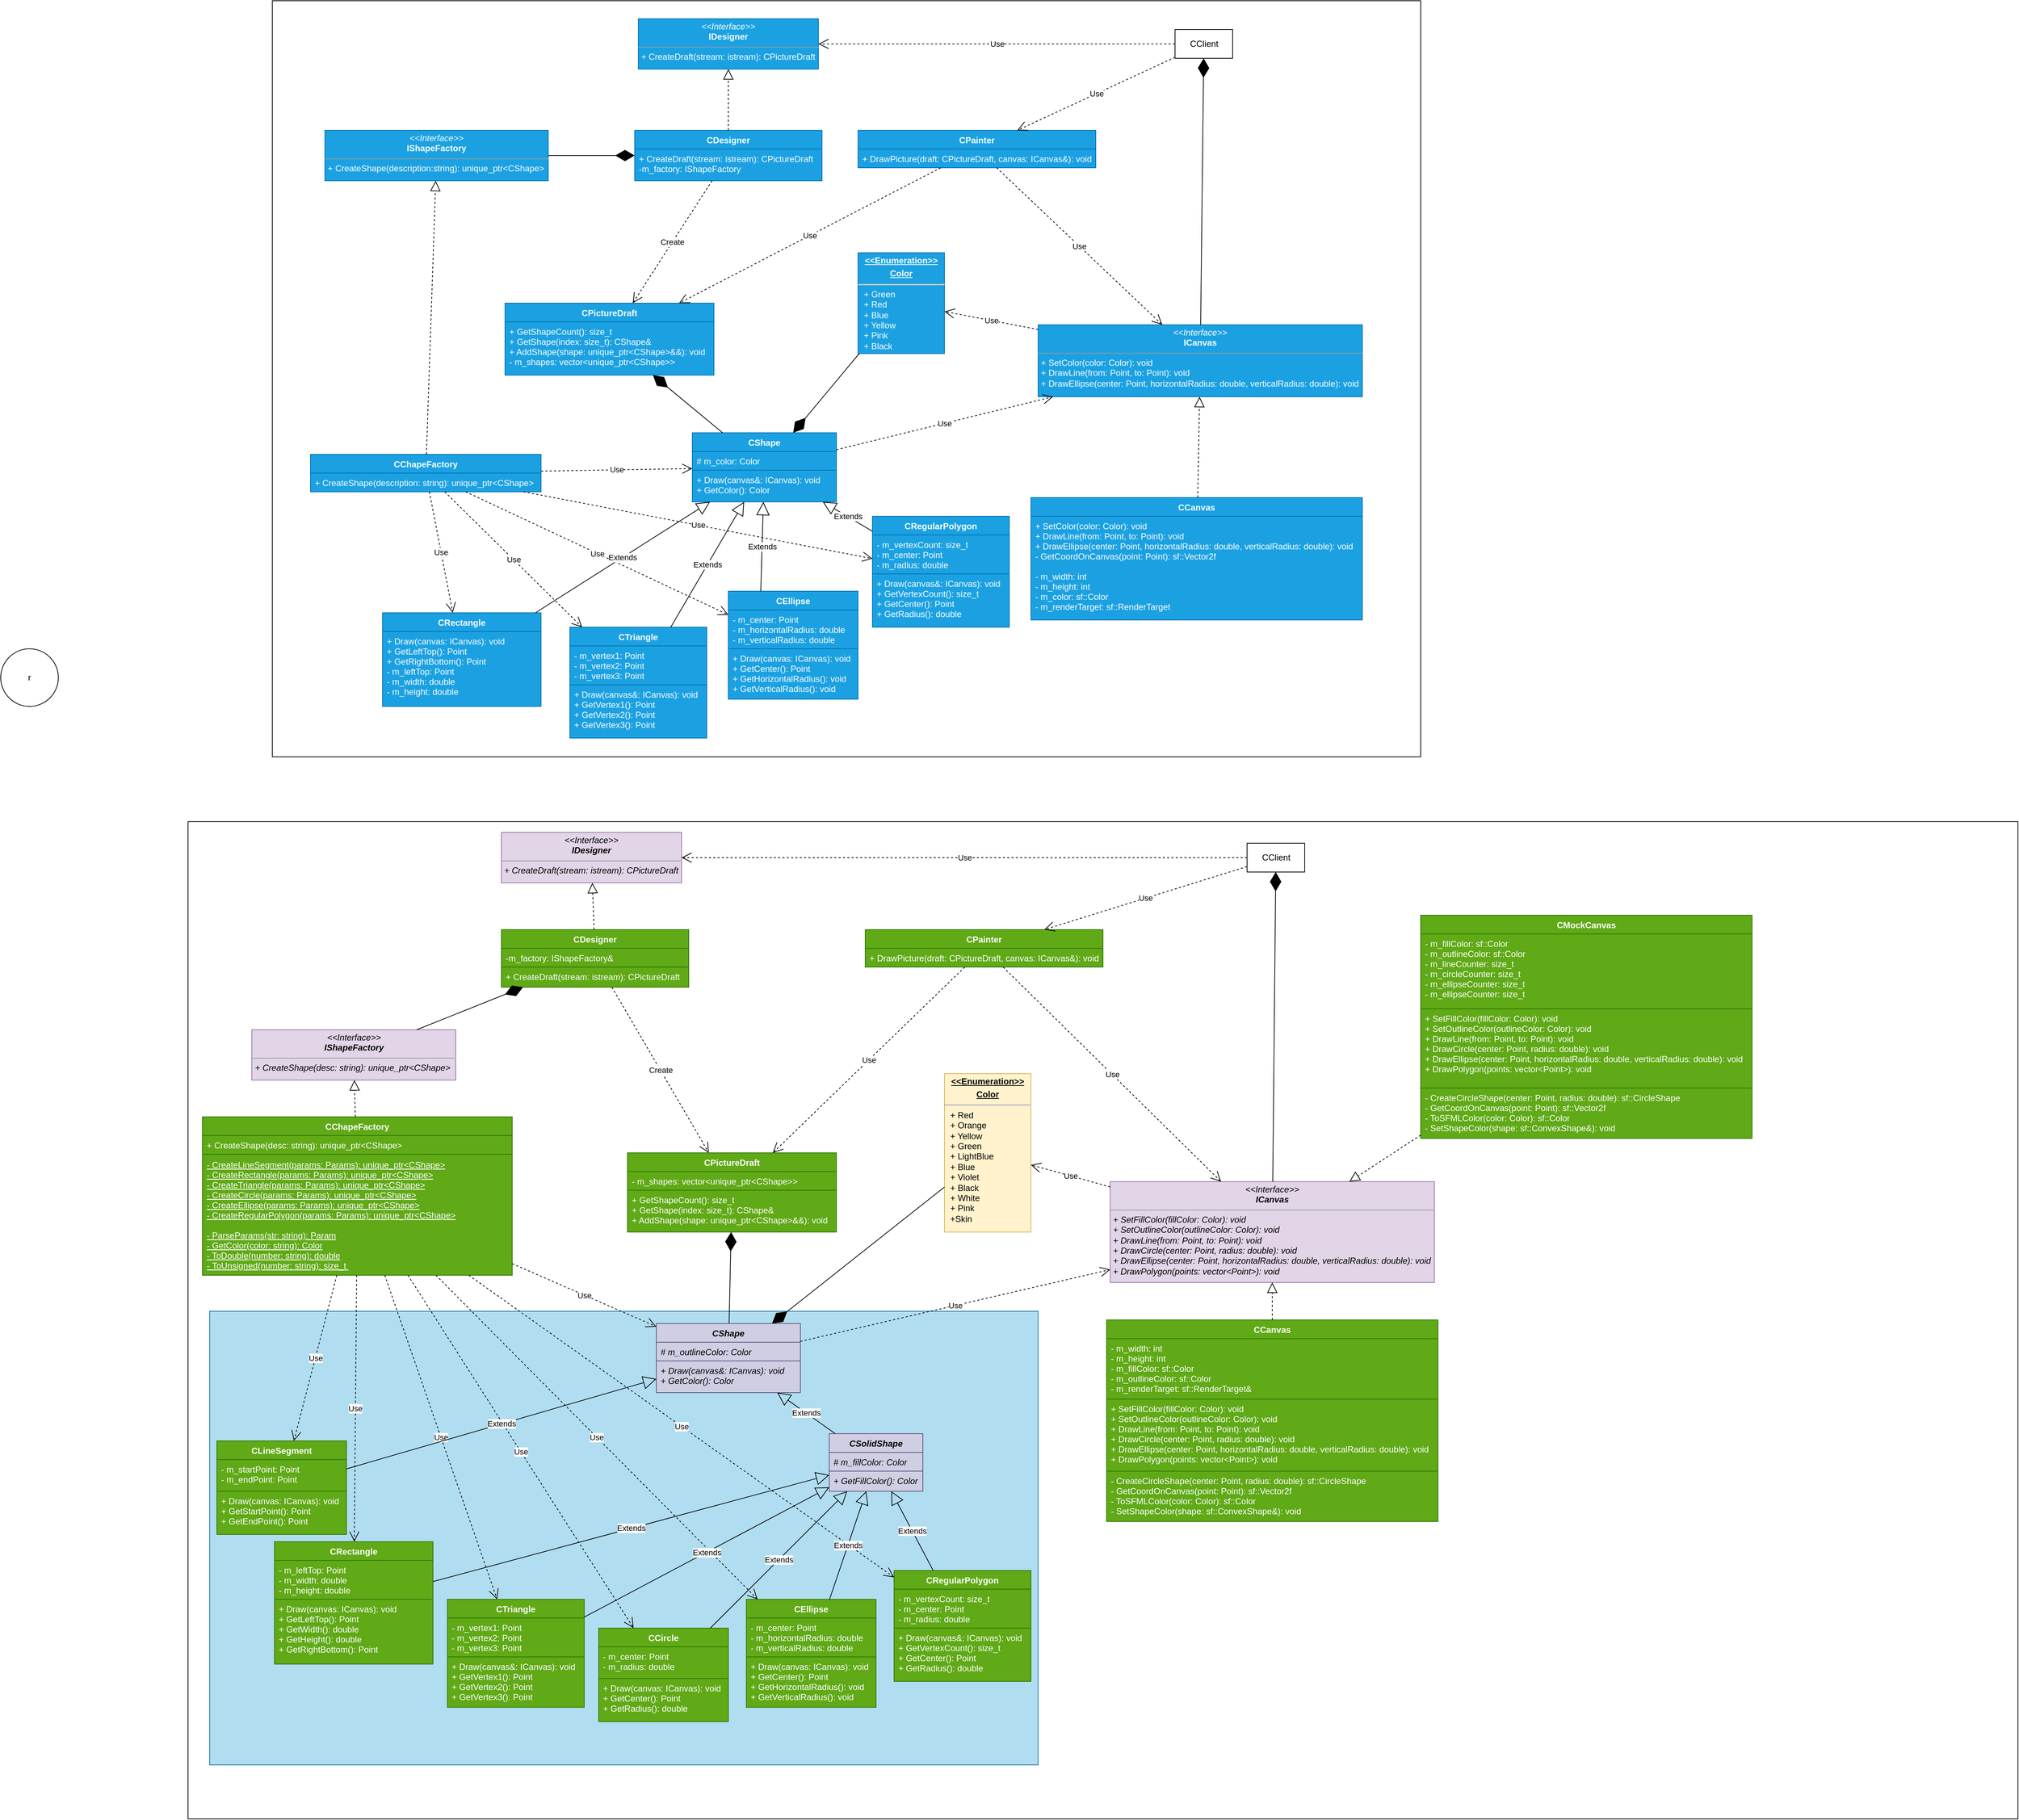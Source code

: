 <mxfile version="20.2.8" type="device"><diagram id="me9VsjMfSQU7V-w4dukp" name="Страница 1"><mxGraphModel dx="2494" dy="2024" grid="1" gridSize="10" guides="1" tooltips="1" connect="1" arrows="1" fold="1" page="1" pageScale="1" pageWidth="827" pageHeight="1169" math="0" shadow="0"><root><mxCell id="0"/><mxCell id="1" parent="0"/><mxCell id="ZGNoJuwyg025YuOZhQRS-1" value="" style="rounded=0;whiteSpace=wrap;html=1;" parent="1" vertex="1"><mxGeometry x="-500" y="810" width="2540" height="1385" as="geometry"/></mxCell><mxCell id="ZGNoJuwyg025YuOZhQRS-76" value="" style="rounded=0;whiteSpace=wrap;html=1;fillColor=#b1ddf0;strokeColor=#10739e;" parent="1" vertex="1"><mxGeometry x="-470" y="1490" width="1150" height="630" as="geometry"/></mxCell><mxCell id="csPaqhzSsbBQmy-DTjC7-1" value="" style="rounded=0;whiteSpace=wrap;html=1;" parent="1" vertex="1"><mxGeometry x="-383" y="-330" width="1594" height="1050" as="geometry"/></mxCell><mxCell id="csPaqhzSsbBQmy-DTjC7-2" value="&lt;p style=&quot;margin:0px;margin-top:4px;text-align:center;&quot;&gt;&lt;i&gt;&amp;lt;&amp;lt;Interface&amp;gt;&amp;gt;&lt;/i&gt;&lt;br&gt;&lt;b&gt;IShapeFactory&lt;/b&gt;&lt;/p&gt;&lt;hr size=&quot;1&quot;&gt;&lt;p style=&quot;margin:0px;margin-left:4px;&quot;&gt;&lt;/p&gt;&lt;p style=&quot;margin:0px;margin-left:4px;&quot;&gt;+ CreateShape(description:string): unique_ptr&amp;lt;CShape&amp;gt;&lt;br&gt;&lt;/p&gt;" style="verticalAlign=top;align=left;overflow=fill;fontSize=12;fontFamily=Helvetica;html=1;fillColor=#1ba1e2;fontColor=#ffffff;strokeColor=#006EAF;" parent="1" vertex="1"><mxGeometry x="-310" y="-150" width="310" height="70" as="geometry"/></mxCell><mxCell id="csPaqhzSsbBQmy-DTjC7-3" value="CChapeFactory" style="swimlane;fontStyle=1;align=center;verticalAlign=top;childLayout=stackLayout;horizontal=1;startSize=26;horizontalStack=0;resizeParent=1;resizeParentMax=0;resizeLast=0;collapsible=1;marginBottom=0;fillColor=#1ba1e2;fontColor=#ffffff;strokeColor=#006EAF;" parent="1" vertex="1"><mxGeometry x="-330" y="300" width="320" height="52" as="geometry"/></mxCell><mxCell id="csPaqhzSsbBQmy-DTjC7-6" value="+ CreateShape(description: string): unique_ptr&lt;CShape&gt;" style="text;strokeColor=#006EAF;fillColor=#1ba1e2;align=left;verticalAlign=top;spacingLeft=4;spacingRight=4;overflow=hidden;rotatable=0;points=[[0,0.5],[1,0.5]];portConstraint=eastwest;fontColor=#ffffff;" parent="csPaqhzSsbBQmy-DTjC7-3" vertex="1"><mxGeometry y="26" width="320" height="26" as="geometry"/></mxCell><mxCell id="csPaqhzSsbBQmy-DTjC7-7" value="" style="endArrow=block;dashed=1;endFill=0;endSize=12;html=1;rounded=0;" parent="1" source="csPaqhzSsbBQmy-DTjC7-3" target="csPaqhzSsbBQmy-DTjC7-2" edge="1"><mxGeometry width="160" relative="1" as="geometry"><mxPoint x="-220" y="40" as="sourcePoint"/><mxPoint x="-60" y="40" as="targetPoint"/></mxGeometry></mxCell><mxCell id="csPaqhzSsbBQmy-DTjC7-9" value="CDesigner" style="swimlane;fontStyle=1;align=center;verticalAlign=top;childLayout=stackLayout;horizontal=1;startSize=26;horizontalStack=0;resizeParent=1;resizeParentMax=0;resizeLast=0;collapsible=1;marginBottom=0;fillColor=#1ba1e2;fontColor=#ffffff;strokeColor=#006EAF;" parent="1" vertex="1"><mxGeometry x="120" y="-150" width="260" height="70" as="geometry"/></mxCell><mxCell id="csPaqhzSsbBQmy-DTjC7-12" value="+ CreateDraft(stream: istream): CPictureDraft&#10;-m_factory: IShapeFactory" style="text;strokeColor=#006EAF;fillColor=#1ba1e2;align=left;verticalAlign=top;spacingLeft=4;spacingRight=4;overflow=hidden;rotatable=0;points=[[0,0.5],[1,0.5]];portConstraint=eastwest;fontColor=#ffffff;" parent="csPaqhzSsbBQmy-DTjC7-9" vertex="1"><mxGeometry y="26" width="260" height="44" as="geometry"/></mxCell><mxCell id="csPaqhzSsbBQmy-DTjC7-13" value="" style="endArrow=diamondThin;endFill=1;endSize=24;html=1;rounded=0;" parent="1" source="csPaqhzSsbBQmy-DTjC7-2" target="csPaqhzSsbBQmy-DTjC7-9" edge="1"><mxGeometry width="160" relative="1" as="geometry"><mxPoint x="-280" y="40" as="sourcePoint"/><mxPoint x="-120" y="40" as="targetPoint"/></mxGeometry></mxCell><mxCell id="csPaqhzSsbBQmy-DTjC7-14" value="&lt;p style=&quot;margin:0px;margin-top:4px;text-align:center;&quot;&gt;&lt;i&gt;&amp;lt;&amp;lt;Interface&amp;gt;&amp;gt;&lt;/i&gt;&lt;br&gt;&lt;b&gt;IDesigner&lt;/b&gt;&lt;/p&gt;&lt;hr size=&quot;1&quot;&gt;&lt;p style=&quot;margin:0px;margin-left:4px;&quot;&gt;&lt;/p&gt;&lt;p style=&quot;margin:0px;margin-left:4px;&quot;&gt;+ CreateDraft(stream: istream): CPictureDraft&lt;br&gt;&lt;/p&gt;" style="verticalAlign=top;align=left;overflow=fill;fontSize=12;fontFamily=Helvetica;html=1;fillColor=#1ba1e2;fontColor=#ffffff;strokeColor=#006EAF;" parent="1" vertex="1"><mxGeometry x="125" y="-305" width="250" height="70" as="geometry"/></mxCell><mxCell id="csPaqhzSsbBQmy-DTjC7-15" value="" style="endArrow=block;dashed=1;endFill=0;endSize=12;html=1;rounded=0;" parent="1" source="csPaqhzSsbBQmy-DTjC7-9" target="csPaqhzSsbBQmy-DTjC7-14" edge="1"><mxGeometry width="160" relative="1" as="geometry"><mxPoint x="-60" y="40" as="sourcePoint"/><mxPoint x="100" y="40" as="targetPoint"/></mxGeometry></mxCell><mxCell id="csPaqhzSsbBQmy-DTjC7-16" value="CClient" style="html=1;" parent="1" vertex="1"><mxGeometry x="870" y="-290" width="80" height="40" as="geometry"/></mxCell><mxCell id="csPaqhzSsbBQmy-DTjC7-18" value="Use" style="endArrow=open;endSize=12;dashed=1;html=1;rounded=0;" parent="1" source="csPaqhzSsbBQmy-DTjC7-16" target="csPaqhzSsbBQmy-DTjC7-14" edge="1"><mxGeometry width="160" relative="1" as="geometry"><mxPoint x="380" y="-10" as="sourcePoint"/><mxPoint x="540" y="-10" as="targetPoint"/></mxGeometry></mxCell><mxCell id="csPaqhzSsbBQmy-DTjC7-19" value="CPainter" style="swimlane;fontStyle=1;align=center;verticalAlign=top;childLayout=stackLayout;horizontal=1;startSize=26;horizontalStack=0;resizeParent=1;resizeParentMax=0;resizeLast=0;collapsible=1;marginBottom=0;fillColor=#1ba1e2;fontColor=#ffffff;strokeColor=#006EAF;" parent="1" vertex="1"><mxGeometry x="430" y="-150" width="330" height="52" as="geometry"/></mxCell><mxCell id="csPaqhzSsbBQmy-DTjC7-22" value="+ DrawPicture(draft: CPictureDraft, canvas: ICanvas&amp;): void" style="text;strokeColor=#006EAF;fillColor=#1ba1e2;align=left;verticalAlign=top;spacingLeft=4;spacingRight=4;overflow=hidden;rotatable=0;points=[[0,0.5],[1,0.5]];portConstraint=eastwest;fontColor=#ffffff;" parent="csPaqhzSsbBQmy-DTjC7-19" vertex="1"><mxGeometry y="26" width="330" height="26" as="geometry"/></mxCell><mxCell id="csPaqhzSsbBQmy-DTjC7-23" value="Use" style="endArrow=open;endSize=12;dashed=1;html=1;rounded=0;" parent="1" source="csPaqhzSsbBQmy-DTjC7-16" target="csPaqhzSsbBQmy-DTjC7-19" edge="1"><mxGeometry width="160" relative="1" as="geometry"><mxPoint x="430" y="-257.692" as="sourcePoint"/><mxPoint x="310" y="-250.769" as="targetPoint"/></mxGeometry></mxCell><mxCell id="csPaqhzSsbBQmy-DTjC7-24" value="&lt;p style=&quot;margin:0px;margin-top:4px;text-align:center;&quot;&gt;&lt;i&gt;&amp;lt;&amp;lt;Interface&amp;gt;&amp;gt;&lt;/i&gt;&lt;br&gt;&lt;b&gt;ICanvas&lt;/b&gt;&lt;/p&gt;&lt;hr size=&quot;1&quot;&gt;&lt;p style=&quot;margin:0px;margin-left:4px;&quot;&gt;&lt;/p&gt;&lt;p style=&quot;margin:0px;margin-left:4px;&quot;&gt;+ SetColor(color: Color): void&lt;br style=&quot;padding: 0px; margin: 0px;&quot;&gt;+ DrawLine(from: Point, to: Point): void&lt;br style=&quot;padding: 0px; margin: 0px;&quot;&gt;+ DrawEllipse(center: Point, horizontalRadius: double, verticalRadius: double): void&lt;br&gt;&lt;/p&gt;&lt;p style=&quot;margin:0px;margin-left:4px;&quot;&gt;&lt;span style=&quot;color: rgba(0, 0, 0, 0); font-family: monospace; font-size: 0px;&quot;&gt;%3CmxGraphModel%3E%3Croot%3E%3CmxCell%20id%3D%220%22%2F%3E%3CmxCell%20id%3D%221%22%20parent%3D%220%22%2F%3E%3CmxCell%20id%3D%222%22%20value%3D%22%26lt%3Bp%20style%3D%26quot%3Bmargin%3A0px%3Bmargin-top%3A4px%3Btext-align%3Acenter%3B%26quot%3B%26gt%3B%26lt%3Bi%26gt%3B%26amp%3Blt%3B%26amp%3Blt%3BInterface%26amp%3Bgt%3B%26amp%3Bgt%3B%26lt%3B%2Fi%26gt%3B%26lt%3Bbr%26gt%3B%26lt%3Bb%26gt%3BIDesigner%26lt%3B%2Fb%26gt%3B%26lt%3B%2Fp%26gt%3B%26lt%3Bhr%20size%3D%26quot%3B1%26quot%3B%26gt%3B%26lt%3Bp%20style%3D%26quot%3Bmargin%3A0px%3Bmargin-left%3A4px%3B%26quot%3B%26gt%3B%26lt%3B%2Fp%26gt%3B%26lt%3Bp%20style%3D%26quot%3Bmargin%3A0px%3Bmargin-left%3A4px%3B%26quot%3B%26gt%3B%2B%20CreateDraft(strm)%3A%20CPictureDraft%26lt%3Bbr%26gt%3B%26lt%3B%2Fp%26gt%3B%22%20style%3D%22verticalAlign%3Dtop%3Balign%3Dleft%3Boverflow%3Dfill%3BfontSize%3D12%3BfontFamily%3DHelvetica%3Bhtml%3D1%3B%22%20vertex%3D%221%22%20parent%3D%221%22%3E%3CmxGeometry%20x%3D%22100%22%20y%3D%22-290%22%20width%3D%22200%22%20height%3D%2270%22%20as%3D%22geometry%22%2F%3E%3C%2FmxCell%3E%3C%2Froot%3E%3C%2FmxGraphModel%3E+&lt;/span&gt;&lt;/p&gt;&lt;span style=&quot;color: rgba(0, 0, 0, 0); font-family: monospace; font-size: 0px;&quot;&gt;%3CmxGraphModel%3E%3Croot%3E%3CmxCell%20id%3D%220%22%2F%3E%3CmxCell%20id%3D%221%22%20parent%3D%220%22%2F%3E%3CmxCell%20id%3D%222%22%20value%3D%22%26lt%3Bp%20style%3D%26quot%3Bmargin%3A0px%3Bmargin-top%3A4px%3Btext-align%3Acenter%3B%26quot%3B%26gt%3B%26lt%3Bi%26gt%3B%26amp%3Blt%3B%26amp%3Blt%3BInterface%26amp%3Bgt%3B%26amp%3Bgt%3B%26lt%3B%2Fi%26gt%3B%26lt%3Bbr%26gt%3B%26lt%3Bb%26gt%3BIDesigner%26lt%3B%2Fb%26gt%3B%26lt%3B%2Fp%26gt%3B%26lt%3Bhr%20size%3D%26quot%3B1%26quot%3B%26gt%3B%26lt%3Bp%20style%3D%26quot%3Bmargin%3A0px%3Bmargin-left%3A4px%3B%26quot%3B%26gt%3B%26lt%3B%2Fp%26gt%3B%26lt%3Bp%20style%3D%26quot%3Bmargin%3A0px%3Bmargin-left%3A4px%3B%26quot%3B%26gt%3B%2B%20CreateDraft(strm)%3A%20CPictureDraft%26lt%3Bbr%26gt%3B%26lt%3B%2Fp%26gt%3B%22%20style%3D%22verticalAlign%3Dtop%3Balign%3Dleft%3Boverflow%3Dfill%3BfontSize%3D12%3BfontFamily%3DHelvetica%3Bhtml%3D1%3B%22%20vertex%3D%221%22%20parent%3D%221%22%3E%3CmxGeometry%20x%3D%22100%22%20y%3D%22-290%22%20width%3D%22200%22%20height%3D%2270%22%20as%3D%22geometry%22%2F%3E%3C%2FmxCell%3E%3C%2Froot%3E%3C%2FmxGraphModel%3E&lt;/span&gt;&lt;span style=&quot;color: rgba(0, 0, 0, 0); font-family: monospace; font-size: 0px;&quot;&gt;%3CmxGraphModel%3E%3Croot%3E%3CmxCell%20id%3D%220%22%2F%3E%3CmxCell%20id%3D%221%22%20parent%3D%220%22%2F%3E%3CmxCell%20id%3D%222%22%20value%3D%22%26lt%3Bp%20style%3D%26quot%3Bmargin%3A0px%3Bmargin-top%3A4px%3Btext-align%3Acenter%3B%26quot%3B%26gt%3B%26lt%3Bi%26gt%3B%26amp%3Blt%3B%26amp%3Blt%3BInterface%26amp%3Bgt%3B%26amp%3Bgt%3B%26lt%3B%2Fi%26gt%3B%26lt%3Bbr%26gt%3B%26lt%3Bb%26gt%3BIDesigner%26lt%3B%2Fb%26gt%3B%26lt%3B%2Fp%26gt%3B%26lt%3Bhr%20size%3D%26quot%3B1%26quot%3B%26gt%3B%26lt%3Bp%20style%3D%26quot%3Bmargin%3A0px%3Bmargin-left%3A4px%3B%26quot%3B%26gt%3B%26lt%3B%2Fp%26gt%3B%26lt%3Bp%20style%3D%26quot%3Bmargin%3A0px%3Bmargin-left%3A4px%3B%26quot%3B%26gt%3B%2B%20CreateDraft(strm)%3A%20CPictureDraft%26lt%3Bbr%26gt%3B%26lt%3B%2Fp%26gt%3B%22%20style%3D%22verticalAlign%3Dtop%3Balign%3Dleft%3Boverflow%3Dfill%3BfontSize%3D12%3BfontFamily%3DHelvetica%3Bhtml%3D1%3B%22%20vertex%3D%221%22%20parent%3D%221%22%3E%3CmxGeometry%20x%3D%22100%22%20y%3D%22-290%22%20width%3D%22200%22%20height%3D%2270%22%20as%3D%22geometry%22%2F%3E%3C%2FmxCell%3E%3C%2Froot%3E%3C%2FmxGraphModel%3E&lt;/span&gt;&lt;span style=&quot;color: rgba(0, 0, 0, 0); font-family: monospace; font-size: 0px;&quot;&gt;%3CmxGraphModel%3E%3Croot%3E%3CmxCell%20id%3D%220%22%2F%3E%3CmxCell%20id%3D%221%22%20parent%3D%220%22%2F%3E%3CmxCell%20id%3D%222%22%20value%3D%22%26lt%3Bp%20style%3D%26quot%3Bmargin%3A0px%3Bmargin-top%3A4px%3Btext-align%3Acenter%3B%26quot%3B%26gt%3B%26lt%3Bi%26gt%3B%26amp%3Blt%3B%26amp%3Blt%3BInterface%26amp%3Bgt%3B%26amp%3Bgt%3B%26lt%3B%2Fi%26gt%3B%26lt%3Bbr%26gt%3B%26lt%3Bb%26gt%3BIDesigner%26lt%3B%2Fb%26gt%3B%26lt%3B%2Fp%26gt%3B%26lt%3Bhr%20size%3D%26quot%3B1%26quot%3B%26gt%3B%26lt%3Bp%20style%3D%26quot%3Bmargin%3A0px%3Bmargin-left%3A4px%3B%26quot%3B%26gt%3B%26lt%3B%2Fp%26gt%3B%26lt%3Bp%20style%3D%26quot%3Bmargin%3A0px%3Bmargin-left%3A4px%3B%26quot%3B%26gt%3B%2B%20CreateDraft(strm)%3A%20CPictureDraft%26lt%3Bbr%26gt%3B%26lt%3B%2Fp%26gt%3B%22%20style%3D%22verticalAlign%3Dtop%3Balign%3Dleft%3Boverflow%3Dfill%3BfontSize%3D12%3BfontFamily%3DHelvetica%3Bhtml%3D1%3B%22%20vertex%3D%221%22%20parent%3D%221%22%3E%3CmxGeometry%20x%3D%22100%22%20y%3D%22-290%22%20width%3D%22200%22%20height%3D%2270%22%20as%3D%22geometry%22%2F%3E%3C%2FmxCell%3E%3C%2Froot%3E%3C%2FmxGraphModel%3E&lt;/span&gt;" style="verticalAlign=top;align=left;overflow=fill;fontSize=12;fontFamily=Helvetica;html=1;fillColor=#1ba1e2;fontColor=#ffffff;strokeColor=#006EAF;" parent="1" vertex="1"><mxGeometry x="680" y="120" width="450" height="100" as="geometry"/></mxCell><mxCell id="csPaqhzSsbBQmy-DTjC7-27" value="&lt;p style=&quot;margin:0px;margin-top:4px;text-align:center;text-decoration:underline;&quot;&gt;&lt;b&gt;&amp;lt;&amp;lt;Enumeration&amp;gt;&amp;gt;&lt;/b&gt;&lt;/p&gt;&lt;p style=&quot;margin:0px;margin-top:4px;text-align:center;text-decoration:underline;&quot;&gt;&lt;b&gt;Color&lt;/b&gt;&lt;/p&gt;&lt;hr&gt;&lt;p style=&quot;margin:0px;margin-left:8px;&quot;&gt;+ Green&lt;/p&gt;&lt;p style=&quot;margin:0px;margin-left:8px;&quot;&gt;+ Red&lt;/p&gt;&lt;p style=&quot;margin:0px;margin-left:8px;&quot;&gt;+ Blue&lt;/p&gt;&lt;p style=&quot;margin:0px;margin-left:8px;&quot;&gt;+ Yellow&lt;/p&gt;&lt;p style=&quot;margin:0px;margin-left:8px;&quot;&gt;+ Pink&lt;/p&gt;&lt;p style=&quot;margin:0px;margin-left:8px;&quot;&gt;+ Black&lt;/p&gt;" style="verticalAlign=top;align=left;overflow=fill;fontSize=12;fontFamily=Helvetica;html=1;fillColor=#1ba1e2;fontColor=#ffffff;strokeColor=#006EAF;" parent="1" vertex="1"><mxGeometry x="430" y="20" width="120" height="140" as="geometry"/></mxCell><mxCell id="csPaqhzSsbBQmy-DTjC7-28" value="Use" style="endArrow=open;endSize=12;dashed=1;html=1;rounded=0;" parent="1" source="csPaqhzSsbBQmy-DTjC7-24" target="csPaqhzSsbBQmy-DTjC7-27" edge="1"><mxGeometry width="160" relative="1" as="geometry"><mxPoint x="472.143" y="-240" as="sourcePoint"/><mxPoint x="494.643" y="-30" as="targetPoint"/></mxGeometry></mxCell><mxCell id="csPaqhzSsbBQmy-DTjC7-29" value="CShape" style="swimlane;fontStyle=1;align=center;verticalAlign=top;childLayout=stackLayout;horizontal=1;startSize=26;horizontalStack=0;resizeParent=1;resizeParentMax=0;resizeLast=0;collapsible=1;marginBottom=0;fillColor=#1ba1e2;fontColor=#ffffff;strokeColor=#006EAF;" parent="1" vertex="1"><mxGeometry x="200" y="270" width="200" height="96" as="geometry"/></mxCell><mxCell id="faFmOScRjCaFdDK4OuP2-5" value="# m_color: Color" style="text;strokeColor=#006EAF;fillColor=#1ba1e2;align=left;verticalAlign=top;spacingLeft=4;spacingRight=4;overflow=hidden;rotatable=0;points=[[0,0.5],[1,0.5]];portConstraint=eastwest;fontColor=#ffffff;" parent="csPaqhzSsbBQmy-DTjC7-29" vertex="1"><mxGeometry y="26" width="200" height="26" as="geometry"/></mxCell><mxCell id="csPaqhzSsbBQmy-DTjC7-30" value="+ Draw(canvas&amp;: ICanvas): void&#10;+ GetColor(): Color" style="text;strokeColor=#006EAF;fillColor=#1ba1e2;align=left;verticalAlign=top;spacingLeft=4;spacingRight=4;overflow=hidden;rotatable=0;points=[[0,0.5],[1,0.5]];portConstraint=eastwest;fontColor=#ffffff;" parent="csPaqhzSsbBQmy-DTjC7-29" vertex="1"><mxGeometry y="52" width="200" height="44" as="geometry"/></mxCell><mxCell id="csPaqhzSsbBQmy-DTjC7-32" value="Use" style="endArrow=open;endSize=12;dashed=1;html=1;rounded=0;" parent="1" source="csPaqhzSsbBQmy-DTjC7-29" target="csPaqhzSsbBQmy-DTjC7-24" edge="1"><mxGeometry width="160" relative="1" as="geometry"><mxPoint x="400" y="-20" as="sourcePoint"/><mxPoint x="360" y="-36" as="targetPoint"/></mxGeometry></mxCell><mxCell id="csPaqhzSsbBQmy-DTjC7-33" value="CCanvas" style="swimlane;fontStyle=1;align=center;verticalAlign=top;childLayout=stackLayout;horizontal=1;startSize=26;horizontalStack=0;resizeParent=1;resizeParentMax=0;resizeLast=0;collapsible=1;marginBottom=0;fillColor=#1ba1e2;fontColor=#ffffff;strokeColor=#006EAF;" parent="1" vertex="1"><mxGeometry x="670" y="360" width="460" height="170" as="geometry"/></mxCell><mxCell id="csPaqhzSsbBQmy-DTjC7-34" value="+ SetColor(color: Color): void&#10;+ DrawLine(from: Point, to: Point): void&#10;+ DrawEllipse(center: Point, horizontalRadius: double, verticalRadius: double): void&#10;- GetCoordOnCanvas(point: Point): sf::Vector2f&#10;&#10;- m_width: int&#10;- m_height: int&#10;- m_color: sf::Color&#10;- m_renderTarget: sf::RenderTarget&#10;" style="text;strokeColor=#006EAF;fillColor=#1ba1e2;align=left;verticalAlign=top;spacingLeft=4;spacingRight=4;overflow=hidden;rotatable=0;points=[[0,0.5],[1,0.5]];portConstraint=eastwest;fontColor=#ffffff;" parent="csPaqhzSsbBQmy-DTjC7-33" vertex="1"><mxGeometry y="26" width="460" height="144" as="geometry"/></mxCell><mxCell id="csPaqhzSsbBQmy-DTjC7-35" value="" style="endArrow=block;dashed=1;endFill=0;endSize=12;html=1;rounded=0;" parent="1" source="csPaqhzSsbBQmy-DTjC7-33" target="csPaqhzSsbBQmy-DTjC7-24" edge="1"><mxGeometry width="160" relative="1" as="geometry"><mxPoint x="310" y="-20" as="sourcePoint"/><mxPoint x="470" y="-20" as="targetPoint"/></mxGeometry></mxCell><mxCell id="csPaqhzSsbBQmy-DTjC7-38" value="Use" style="endArrow=open;endSize=12;dashed=1;html=1;rounded=0;" parent="1" source="csPaqhzSsbBQmy-DTjC7-19" target="csPaqhzSsbBQmy-DTjC7-24" edge="1"><mxGeometry width="160" relative="1" as="geometry"><mxPoint x="770" y="-214.191" as="sourcePoint"/><mxPoint x="440" y="-153.808" as="targetPoint"/></mxGeometry></mxCell><mxCell id="csPaqhzSsbBQmy-DTjC7-39" value="CPictureDraft" style="swimlane;fontStyle=1;align=center;verticalAlign=top;childLayout=stackLayout;horizontal=1;startSize=26;horizontalStack=0;resizeParent=1;resizeParentMax=0;resizeLast=0;collapsible=1;marginBottom=0;fillColor=#1ba1e2;fontColor=#ffffff;strokeColor=#006EAF;" parent="1" vertex="1"><mxGeometry x="-60" y="90" width="290" height="100" as="geometry"/></mxCell><mxCell id="csPaqhzSsbBQmy-DTjC7-40" value="+ GetShapeCount(): size_t&#10;+ GetShape(index: size_t): CShape&amp;&#10;+ AddShape(shape: unique_ptr&lt;CShape&gt;&amp;&amp;): void&#10;- m_shapes: vector&lt;unique_ptr&lt;CShape&gt;&gt;" style="text;strokeColor=#006EAF;fillColor=#1ba1e2;align=left;verticalAlign=top;spacingLeft=4;spacingRight=4;overflow=hidden;rotatable=0;points=[[0,0.5],[1,0.5]];portConstraint=eastwest;fontColor=#ffffff;" parent="csPaqhzSsbBQmy-DTjC7-39" vertex="1"><mxGeometry y="26" width="290" height="74" as="geometry"/></mxCell><mxCell id="csPaqhzSsbBQmy-DTjC7-41" value="Create" style="endArrow=open;endSize=12;dashed=1;html=1;rounded=0;" parent="1" source="csPaqhzSsbBQmy-DTjC7-9" target="csPaqhzSsbBQmy-DTjC7-39" edge="1"><mxGeometry width="160" relative="1" as="geometry"><mxPoint x="270" y="-37.191" as="sourcePoint"/><mxPoint x="-60" y="23.192" as="targetPoint"/></mxGeometry></mxCell><mxCell id="csPaqhzSsbBQmy-DTjC7-43" value="Use" style="endArrow=open;endSize=12;dashed=1;html=1;rounded=0;" parent="1" source="csPaqhzSsbBQmy-DTjC7-19" target="csPaqhzSsbBQmy-DTjC7-39" edge="1"><mxGeometry width="160" relative="1" as="geometry"><mxPoint x="150" y="-65.0" as="sourcePoint"/><mxPoint x="150" y="51" as="targetPoint"/></mxGeometry></mxCell><mxCell id="csPaqhzSsbBQmy-DTjC7-44" value="" style="endArrow=diamondThin;endFill=1;endSize=24;html=1;rounded=0;" parent="1" source="csPaqhzSsbBQmy-DTjC7-29" target="csPaqhzSsbBQmy-DTjC7-39" edge="1"><mxGeometry width="160" relative="1" as="geometry"><mxPoint x="150" y="-100" as="sourcePoint"/><mxPoint x="310" y="-100" as="targetPoint"/></mxGeometry></mxCell><mxCell id="csPaqhzSsbBQmy-DTjC7-45" value="" style="endArrow=diamondThin;endFill=1;endSize=24;html=1;rounded=0;" parent="1" source="csPaqhzSsbBQmy-DTjC7-27" target="csPaqhzSsbBQmy-DTjC7-29" edge="1"><mxGeometry width="160" relative="1" as="geometry"><mxPoint x="280" y="70.001" as="sourcePoint"/><mxPoint x="120.0" y="24.354" as="targetPoint"/></mxGeometry></mxCell><mxCell id="csPaqhzSsbBQmy-DTjC7-46" value="Use" style="endArrow=open;endSize=12;dashed=1;html=1;rounded=0;" parent="1" source="csPaqhzSsbBQmy-DTjC7-3" target="csPaqhzSsbBQmy-DTjC7-29" edge="1"><mxGeometry width="160" relative="1" as="geometry"><mxPoint x="-80.001" y="330.0" as="sourcePoint"/><mxPoint x="-64.222" y="558" as="targetPoint"/></mxGeometry></mxCell><mxCell id="csPaqhzSsbBQmy-DTjC7-47" value="" style="endArrow=diamondThin;endFill=1;endSize=24;html=1;rounded=0;" parent="1" source="csPaqhzSsbBQmy-DTjC7-24" target="csPaqhzSsbBQmy-DTjC7-16" edge="1"><mxGeometry width="160" relative="1" as="geometry"><mxPoint x="833.693" y="-190" as="sourcePoint"/><mxPoint x="786.308" y="30" as="targetPoint"/></mxGeometry></mxCell><mxCell id="csPaqhzSsbBQmy-DTjC7-48" value="CRegularPolygon" style="swimlane;fontStyle=1;align=center;verticalAlign=top;childLayout=stackLayout;horizontal=1;startSize=26;horizontalStack=0;resizeParent=1;resizeParentMax=0;resizeLast=0;collapsible=1;marginBottom=0;fillColor=#1ba1e2;fontColor=#ffffff;strokeColor=#006EAF;" parent="1" vertex="1"><mxGeometry x="450" y="386" width="190" height="154" as="geometry"/></mxCell><mxCell id="faFmOScRjCaFdDK4OuP2-2" value="- m_vertexCount: size_t&#10;- m_center: Point&#10;- m_radius: double&#10;" style="text;strokeColor=#006EAF;fillColor=#1ba1e2;align=left;verticalAlign=top;spacingLeft=4;spacingRight=4;overflow=hidden;rotatable=0;points=[[0,0.5],[1,0.5]];portConstraint=eastwest;fontColor=#ffffff;" parent="csPaqhzSsbBQmy-DTjC7-48" vertex="1"><mxGeometry y="26" width="190" height="54" as="geometry"/></mxCell><mxCell id="csPaqhzSsbBQmy-DTjC7-49" value="+ Draw(canvas&amp;: ICanvas): void&#10;+ GetVertexCount(): size_t&#10;+ GetCenter(): Point&#10;+ GetRadius(): double" style="text;strokeColor=#006EAF;fillColor=#1ba1e2;align=left;verticalAlign=top;spacingLeft=4;spacingRight=4;overflow=hidden;rotatable=0;points=[[0,0.5],[1,0.5]];portConstraint=eastwest;fontColor=#ffffff;" parent="csPaqhzSsbBQmy-DTjC7-48" vertex="1"><mxGeometry y="80" width="190" height="74" as="geometry"/></mxCell><mxCell id="csPaqhzSsbBQmy-DTjC7-50" value="CEllipse" style="swimlane;fontStyle=1;align=center;verticalAlign=top;childLayout=stackLayout;horizontal=1;startSize=26;horizontalStack=0;resizeParent=1;resizeParentMax=0;resizeLast=0;collapsible=1;marginBottom=0;fillColor=#1ba1e2;fontColor=#ffffff;strokeColor=#006EAF;" parent="1" vertex="1"><mxGeometry x="250" y="490" width="180" height="150" as="geometry"/></mxCell><mxCell id="faFmOScRjCaFdDK4OuP2-3" value="- m_center: Point&#10;- m_horizontalRadius: double&#10;- m_verticalRadius: double" style="text;strokeColor=#006EAF;fillColor=#1ba1e2;align=left;verticalAlign=top;spacingLeft=4;spacingRight=4;overflow=hidden;rotatable=0;points=[[0,0.5],[1,0.5]];portConstraint=eastwest;fontColor=#ffffff;" parent="csPaqhzSsbBQmy-DTjC7-50" vertex="1"><mxGeometry y="26" width="180" height="54" as="geometry"/></mxCell><mxCell id="csPaqhzSsbBQmy-DTjC7-51" value="+ Draw(canvas: ICanvas): void&#10;+ GetCenter(): Point&#10;+ GetHorizontalRadius(): void&#10;+ GetVerticalRadius(): void&#10;" style="text;strokeColor=#006EAF;fillColor=#1ba1e2;align=left;verticalAlign=top;spacingLeft=4;spacingRight=4;overflow=hidden;rotatable=0;points=[[0,0.5],[1,0.5]];portConstraint=eastwest;fontColor=#ffffff;" parent="csPaqhzSsbBQmy-DTjC7-50" vertex="1"><mxGeometry y="80" width="180" height="70" as="geometry"/></mxCell><mxCell id="csPaqhzSsbBQmy-DTjC7-52" value="CTriangle" style="swimlane;fontStyle=1;align=center;verticalAlign=top;childLayout=stackLayout;horizontal=1;startSize=26;horizontalStack=0;resizeParent=1;resizeParentMax=0;resizeLast=0;collapsible=1;marginBottom=0;fillColor=#1ba1e2;fontColor=#ffffff;strokeColor=#006EAF;" parent="1" vertex="1"><mxGeometry x="30" y="540" width="190" height="154" as="geometry"><mxRectangle x="60" y="550" width="100" height="30" as="alternateBounds"/></mxGeometry></mxCell><mxCell id="faFmOScRjCaFdDK4OuP2-4" value="- m_vertex1: Point&#10;- m_vertex2: Point&#10;- m_vertex3: Point" style="text;strokeColor=#006EAF;fillColor=#1ba1e2;align=left;verticalAlign=top;spacingLeft=4;spacingRight=4;overflow=hidden;rotatable=0;points=[[0,0.5],[1,0.5]];portConstraint=eastwest;fontColor=#ffffff;" parent="csPaqhzSsbBQmy-DTjC7-52" vertex="1"><mxGeometry y="26" width="190" height="54" as="geometry"/></mxCell><mxCell id="csPaqhzSsbBQmy-DTjC7-53" value="+ Draw(canvas&amp;: ICanvas): void&#10;+ GetVertex1(): Point&#10;+ GetVertex2(): Point&#10;+ GetVertex3(): Point" style="text;strokeColor=#006EAF;fillColor=#1ba1e2;align=left;verticalAlign=top;spacingLeft=4;spacingRight=4;overflow=hidden;rotatable=0;points=[[0,0.5],[1,0.5]];portConstraint=eastwest;fontColor=#ffffff;" parent="csPaqhzSsbBQmy-DTjC7-52" vertex="1"><mxGeometry y="80" width="190" height="74" as="geometry"/></mxCell><mxCell id="csPaqhzSsbBQmy-DTjC7-54" value="CRectangle" style="swimlane;fontStyle=1;align=center;verticalAlign=top;childLayout=stackLayout;horizontal=1;startSize=26;horizontalStack=0;resizeParent=1;resizeParentMax=0;resizeLast=0;collapsible=1;marginBottom=0;fillColor=#1ba1e2;strokeColor=#006EAF;fontColor=#ffffff;" parent="1" vertex="1"><mxGeometry x="-230" y="520" width="220" height="130" as="geometry"/></mxCell><mxCell id="csPaqhzSsbBQmy-DTjC7-55" value="+ Draw(canvas: ICanvas): void&#10;+ GetLeftTop(): Point&#10;+ GetRightBottom(): Point&#10;- m_leftTop: Point&#10;- m_width: double&#10;- m_height: double" style="text;strokeColor=#006EAF;fillColor=#1ba1e2;align=left;verticalAlign=top;spacingLeft=4;spacingRight=4;overflow=hidden;rotatable=0;points=[[0,0.5],[1,0.5]];portConstraint=eastwest;fontColor=#ffffff;" parent="csPaqhzSsbBQmy-DTjC7-54" vertex="1"><mxGeometry y="26" width="220" height="104" as="geometry"/></mxCell><mxCell id="csPaqhzSsbBQmy-DTjC7-56" value="Use" style="endArrow=open;endSize=12;dashed=1;html=1;rounded=0;" parent="1" source="csPaqhzSsbBQmy-DTjC7-3" target="csPaqhzSsbBQmy-DTjC7-54" edge="1"><mxGeometry width="160" relative="1" as="geometry"><mxPoint x="-250" y="441.13" as="sourcePoint"/><mxPoint x="90" y="430.003" as="targetPoint"/></mxGeometry></mxCell><mxCell id="csPaqhzSsbBQmy-DTjC7-57" value="Use" style="endArrow=open;endSize=12;dashed=1;html=1;rounded=0;" parent="1" source="csPaqhzSsbBQmy-DTjC7-3" target="csPaqhzSsbBQmy-DTjC7-52" edge="1"><mxGeometry width="160" relative="1" as="geometry"><mxPoint x="-207.794" y="376" as="sourcePoint"/><mxPoint x="-84.96" y="540" as="targetPoint"/></mxGeometry></mxCell><mxCell id="csPaqhzSsbBQmy-DTjC7-58" value="Use" style="endArrow=open;endSize=12;dashed=1;html=1;rounded=0;" parent="1" source="csPaqhzSsbBQmy-DTjC7-3" target="csPaqhzSsbBQmy-DTjC7-50" edge="1"><mxGeometry width="160" relative="1" as="geometry"><mxPoint x="-180.235" y="376" as="sourcePoint"/><mxPoint x="75.505" y="560" as="targetPoint"/></mxGeometry></mxCell><mxCell id="csPaqhzSsbBQmy-DTjC7-59" value="Use" style="endArrow=open;endSize=12;dashed=1;html=1;rounded=0;" parent="1" source="csPaqhzSsbBQmy-DTjC7-3" target="csPaqhzSsbBQmy-DTjC7-48" edge="1"><mxGeometry width="160" relative="1" as="geometry"><mxPoint x="-145.63" y="376" as="sourcePoint"/><mxPoint x="260" y="560.826" as="targetPoint"/></mxGeometry></mxCell><mxCell id="csPaqhzSsbBQmy-DTjC7-60" value="Extends" style="endArrow=block;endSize=16;endFill=0;html=1;rounded=0;exitX=0.25;exitY=0;exitDx=0;exitDy=0;" parent="1" source="csPaqhzSsbBQmy-DTjC7-50" target="csPaqhzSsbBQmy-DTjC7-29" edge="1"><mxGeometry width="160" relative="1" as="geometry"><mxPoint x="170" y="510" as="sourcePoint"/><mxPoint x="330" y="510" as="targetPoint"/></mxGeometry></mxCell><mxCell id="csPaqhzSsbBQmy-DTjC7-61" value="Extends" style="endArrow=block;endSize=16;endFill=0;html=1;rounded=0;" parent="1" source="csPaqhzSsbBQmy-DTjC7-52" target="csPaqhzSsbBQmy-DTjC7-29" edge="1"><mxGeometry width="160" relative="1" as="geometry"><mxPoint x="297.5" y="545" as="sourcePoint"/><mxPoint x="308.098" y="350" as="targetPoint"/></mxGeometry></mxCell><mxCell id="csPaqhzSsbBQmy-DTjC7-62" value="Extends" style="endArrow=block;endSize=16;endFill=0;html=1;rounded=0;" parent="1" source="csPaqhzSsbBQmy-DTjC7-48" target="csPaqhzSsbBQmy-DTjC7-29" edge="1"><mxGeometry width="160" relative="1" as="geometry"><mxPoint x="297.5" y="545" as="sourcePoint"/><mxPoint x="308.098" y="350" as="targetPoint"/></mxGeometry></mxCell><mxCell id="csPaqhzSsbBQmy-DTjC7-63" value="Extends" style="endArrow=block;endSize=16;endFill=0;html=1;rounded=0;" parent="1" source="csPaqhzSsbBQmy-DTjC7-54" target="csPaqhzSsbBQmy-DTjC7-29" edge="1"><mxGeometry width="160" relative="1" as="geometry"><mxPoint x="172.966" y="560" as="sourcePoint"/><mxPoint x="290.424" y="350" as="targetPoint"/></mxGeometry></mxCell><mxCell id="ZGNoJuwyg025YuOZhQRS-2" value="&lt;p style=&quot;margin:0px;margin-top:4px;text-align:center;&quot;&gt;&lt;span&gt;&amp;lt;&amp;lt;Interface&amp;gt;&amp;gt;&lt;/span&gt;&lt;br&gt;&lt;b&gt;IShapeFactory&lt;/b&gt;&lt;/p&gt;&lt;hr size=&quot;1&quot;&gt;&lt;p style=&quot;margin:0px;margin-left:4px;&quot;&gt;&lt;/p&gt;&lt;p style=&quot;margin:0px;margin-left:4px;&quot;&gt;+ CreateShape(desc: string): unique_ptr&amp;lt;CShape&amp;gt;&lt;br&gt;&lt;/p&gt;" style="verticalAlign=top;align=left;overflow=fill;fontSize=12;fontFamily=Helvetica;html=1;fillColor=#e1d5e7;strokeColor=#9673a6;fontStyle=2" parent="1" vertex="1"><mxGeometry x="-411.5" y="1099" width="283" height="70" as="geometry"/></mxCell><mxCell id="ZGNoJuwyg025YuOZhQRS-3" value="CChapeFactory" style="swimlane;fontStyle=1;align=center;verticalAlign=top;childLayout=stackLayout;horizontal=1;startSize=26;horizontalStack=0;resizeParent=1;resizeParentMax=0;resizeLast=0;collapsible=1;marginBottom=0;fillColor=#60a917;fontColor=#ffffff;strokeColor=#2D7600;" parent="1" vertex="1"><mxGeometry x="-480" y="1220" width="430" height="220" as="geometry"/></mxCell><mxCell id="ZGNoJuwyg025YuOZhQRS-6" value="+ CreateShape(desc: string): unique_ptr&lt;CShape&gt;" style="text;strokeColor=#2D7600;fillColor=#60a917;align=left;verticalAlign=top;spacingLeft=4;spacingRight=4;overflow=hidden;rotatable=0;points=[[0,0.5],[1,0.5]];portConstraint=eastwest;fontColor=#ffffff;" parent="ZGNoJuwyg025YuOZhQRS-3" vertex="1"><mxGeometry y="26" width="430" height="26" as="geometry"/></mxCell><mxCell id="bgmz5tiLeMGOkWAqqqmr-5" value="- CreateLineSegment(params: Params): unique_ptr&lt;CShape&gt;&#10;- CreateRectangle(params: Params): unique_ptr&lt;CShape&gt;&#10;- CreateTriangle(params: Params): unique_ptr&lt;CShape&gt;&#10;- CreateCircle(params: Params): unique_ptr&lt;CShape&gt;&#10;- CreateEllipse(params: Params): unique_ptr&lt;CShape&gt;&#10;- CreateRegularPolygon(params: Params): unique_ptr&lt;CShape&gt;&#10;&#10;- ParseParams(str: string): Param&#10;- GetColor(color: string): Color&#10;- ToDouble(number: string): double&#10;- ToUnsigned(number: string): size_t " style="text;strokeColor=#2D7600;fillColor=#60a917;align=left;verticalAlign=middle;spacingLeft=4;spacingRight=4;overflow=hidden;rotatable=0;points=[[0,0.5],[1,0.5]];portConstraint=eastwest;fontColor=#ffffff;fontStyle=4" vertex="1" parent="ZGNoJuwyg025YuOZhQRS-3"><mxGeometry y="52" width="430" height="168" as="geometry"/></mxCell><mxCell id="ZGNoJuwyg025YuOZhQRS-7" value="" style="endArrow=block;dashed=1;endFill=0;endSize=12;html=1;rounded=0;" parent="1" source="ZGNoJuwyg025YuOZhQRS-3" target="ZGNoJuwyg025YuOZhQRS-2" edge="1"><mxGeometry width="160" relative="1" as="geometry"><mxPoint x="-210" y="1150" as="sourcePoint"/><mxPoint x="-50" y="1150" as="targetPoint"/></mxGeometry></mxCell><mxCell id="ZGNoJuwyg025YuOZhQRS-8" value="CDesigner" style="swimlane;fontStyle=1;align=center;verticalAlign=top;childLayout=stackLayout;horizontal=1;startSize=26;horizontalStack=0;resizeParent=1;resizeParentMax=0;resizeLast=0;collapsible=1;marginBottom=0;fillColor=#60a917;fontColor=#ffffff;strokeColor=#2D7600;" parent="1" vertex="1"><mxGeometry x="-65" y="960" width="260" height="80" as="geometry"/></mxCell><mxCell id="bgmz5tiLeMGOkWAqqqmr-4" value="-m_factory: IShapeFactory&amp;" style="text;strokeColor=#2D7600;fillColor=#60a917;align=left;verticalAlign=top;spacingLeft=4;spacingRight=4;overflow=hidden;rotatable=0;points=[[0,0.5],[1,0.5]];portConstraint=eastwest;fontColor=#ffffff;" vertex="1" parent="ZGNoJuwyg025YuOZhQRS-8"><mxGeometry y="26" width="260" height="26" as="geometry"/></mxCell><mxCell id="ZGNoJuwyg025YuOZhQRS-9" value="+ CreateDraft(stream: istream): CPictureDraft" style="text;strokeColor=#2D7600;fillColor=#60a917;align=left;verticalAlign=top;spacingLeft=4;spacingRight=4;overflow=hidden;rotatable=0;points=[[0,0.5],[1,0.5]];portConstraint=eastwest;fontColor=#ffffff;" parent="ZGNoJuwyg025YuOZhQRS-8" vertex="1"><mxGeometry y="52" width="260" height="28" as="geometry"/></mxCell><mxCell id="ZGNoJuwyg025YuOZhQRS-10" value="" style="endArrow=diamondThin;endFill=1;endSize=24;html=1;rounded=0;" parent="1" source="ZGNoJuwyg025YuOZhQRS-2" target="ZGNoJuwyg025YuOZhQRS-8" edge="1"><mxGeometry width="160" relative="1" as="geometry"><mxPoint x="-270" y="1150" as="sourcePoint"/><mxPoint x="-110" y="1150" as="targetPoint"/></mxGeometry></mxCell><mxCell id="ZGNoJuwyg025YuOZhQRS-11" value="&lt;p style=&quot;margin:0px;margin-top:4px;text-align:center;&quot;&gt;&lt;span&gt;&amp;lt;&amp;lt;Interface&amp;gt;&amp;gt;&lt;/span&gt;&lt;br&gt;&lt;b&gt;IDesigner&lt;/b&gt;&lt;/p&gt;&lt;hr size=&quot;1&quot;&gt;&lt;p style=&quot;margin:0px;margin-left:4px;&quot;&gt;&lt;/p&gt;&lt;p style=&quot;margin:0px;margin-left:4px;&quot;&gt;+ CreateDraft(stream: istream): CPictureDraft&lt;br&gt;&lt;/p&gt;" style="verticalAlign=top;align=left;overflow=fill;fontSize=12;fontFamily=Helvetica;html=1;fillColor=#e1d5e7;strokeColor=#9673a6;fontStyle=2" parent="1" vertex="1"><mxGeometry x="-65" y="825" width="250" height="70" as="geometry"/></mxCell><mxCell id="ZGNoJuwyg025YuOZhQRS-12" value="" style="endArrow=block;dashed=1;endFill=0;endSize=12;html=1;rounded=0;" parent="1" source="ZGNoJuwyg025YuOZhQRS-8" target="ZGNoJuwyg025YuOZhQRS-11" edge="1"><mxGeometry width="160" relative="1" as="geometry"><mxPoint x="-50" y="1150" as="sourcePoint"/><mxPoint x="110" y="1150" as="targetPoint"/></mxGeometry></mxCell><mxCell id="ZGNoJuwyg025YuOZhQRS-13" value="CClient" style="html=1;" parent="1" vertex="1"><mxGeometry x="970" y="840" width="80" height="40" as="geometry"/></mxCell><mxCell id="ZGNoJuwyg025YuOZhQRS-14" value="Use" style="endArrow=open;endSize=12;dashed=1;html=1;rounded=0;" parent="1" source="ZGNoJuwyg025YuOZhQRS-13" target="ZGNoJuwyg025YuOZhQRS-11" edge="1"><mxGeometry width="160" relative="1" as="geometry"><mxPoint x="390" y="1100" as="sourcePoint"/><mxPoint x="550" y="1100" as="targetPoint"/></mxGeometry></mxCell><mxCell id="ZGNoJuwyg025YuOZhQRS-15" value="CPainter" style="swimlane;fontStyle=1;align=center;verticalAlign=top;childLayout=stackLayout;horizontal=1;startSize=26;horizontalStack=0;resizeParent=1;resizeParentMax=0;resizeLast=0;collapsible=1;marginBottom=0;fillColor=#60a917;fontColor=#ffffff;strokeColor=#2D7600;" parent="1" vertex="1"><mxGeometry x="440" y="960" width="330" height="52" as="geometry"/></mxCell><mxCell id="ZGNoJuwyg025YuOZhQRS-16" value="+ DrawPicture(draft: CPictureDraft, canvas: ICanvas&amp;): void" style="text;strokeColor=#2D7600;fillColor=#60a917;align=left;verticalAlign=top;spacingLeft=4;spacingRight=4;overflow=hidden;rotatable=0;points=[[0,0.5],[1,0.5]];portConstraint=eastwest;fontColor=#ffffff;" parent="ZGNoJuwyg025YuOZhQRS-15" vertex="1"><mxGeometry y="26" width="330" height="26" as="geometry"/></mxCell><mxCell id="ZGNoJuwyg025YuOZhQRS-17" value="Use" style="endArrow=open;endSize=12;dashed=1;html=1;rounded=0;" parent="1" source="ZGNoJuwyg025YuOZhQRS-13" target="ZGNoJuwyg025YuOZhQRS-15" edge="1"><mxGeometry width="160" relative="1" as="geometry"><mxPoint x="440" y="852.308" as="sourcePoint"/><mxPoint x="320" y="859.231" as="targetPoint"/></mxGeometry></mxCell><mxCell id="ZGNoJuwyg025YuOZhQRS-18" value="&lt;p style=&quot;margin:0px;margin-top:4px;text-align:center;&quot;&gt;&lt;span&gt;&amp;lt;&amp;lt;Interface&amp;gt;&amp;gt;&lt;/span&gt;&lt;br&gt;&lt;b&gt;ICanvas&lt;/b&gt;&lt;/p&gt;&lt;hr size=&quot;1&quot;&gt;&lt;p style=&quot;margin:0px;margin-left:4px;&quot;&gt;&lt;/p&gt;&lt;p style=&quot;margin:0px;margin-left:4px;&quot;&gt;&lt;span style=&quot;&quot;&gt;+ SetFillColor(fillColor: Color): void&lt;/span&gt;&lt;br style=&quot;padding: 0px; margin: 0px;&quot;&gt;&lt;span style=&quot;&quot;&gt;+ SetOutlineColor(outlineColor: Color): void&lt;/span&gt;&lt;br style=&quot;padding: 0px; margin: 0px;&quot;&gt;&lt;span style=&quot;&quot;&gt;+ DrawLine(from: Point, to: Point): void&lt;/span&gt;&lt;br style=&quot;padding: 0px; margin: 0px;&quot;&gt;&lt;span style=&quot;&quot;&gt;+ DrawCircle(center: Point, radius: double): void&lt;/span&gt;&lt;br style=&quot;padding: 0px; margin: 0px;&quot;&gt;&lt;span style=&quot;&quot;&gt;+ DrawEllipse(center: Point, horizontalRadius: double, verticalRadius: double): void&lt;/span&gt;&lt;br style=&quot;padding: 0px; margin: 0px;&quot;&gt;&lt;span style=&quot;&quot;&gt;+ DrawPolygon(points: vector&amp;lt;Point&amp;gt;): void&lt;/span&gt;&lt;br&gt;&lt;/p&gt;&lt;span style=&quot;font-family: monospace; font-size: 0px;&quot;&gt;%3CmxGraphModel%3E%3Croot%3E%3CmxCell%20id%3D%220%22%2F%3E%3CmxCell%20id%3D%221%22%20parent%3D%220%22%2F%3E%3CmxCell%20id%3D%222%22%20value%3D%22%26lt%3Bp%20style%3D%26quot%3Bmargin%3A0px%3Bmargin-top%3A4px%3Btext-align%3Acenter%3B%26quot%3B%26gt%3B%26lt%3Bi%26gt%3B%26amp%3Blt%3B%26amp%3Blt%3BInterface%26amp%3Bgt%3B%26amp%3Bgt%3B%26lt%3B%2Fi%26gt%3B%26lt%3Bbr%26gt%3B%26lt%3Bb%26gt%3BIDesigner%26lt%3B%2Fb%26gt%3B%26lt%3B%2Fp%26gt%3B%26lt%3Bhr%20size%3D%26quot%3B1%26quot%3B%26gt%3B%26lt%3Bp%20style%3D%26quot%3Bmargin%3A0px%3Bmargin-left%3A4px%3B%26quot%3B%26gt%3B%26lt%3B%2Fp%26gt%3B%26lt%3Bp%20style%3D%26quot%3Bmargin%3A0px%3Bmargin-left%3A4px%3B%26quot%3B%26gt%3B%2B%20CreateDraft(strm)%3A%20CPictureDraft%26lt%3Bbr%26gt%3B%26lt%3B%2Fp%26gt%3B%22%20style%3D%22verticalAlign%3Dtop%3Balign%3Dleft%3Boverflow%3Dfill%3BfontSize%3D12%3BfontFamily%3DHelvetica%3Bhtml%3D1%3B%22%20vertex%3D%221%22%20parent%3D%221%22%3E%3CmxGeometry%20x%3D%22100%22%20y%3D%22-290%22%20width%3D%22200%22%20height%3D%2270%22%20as%3D%22geometry%22%2F%3E%3C%2FmxCell%3E%3C%2Froot%3E%3C%2FmxGraphModel%3E&lt;/span&gt;&lt;span style=&quot;font-family: monospace; font-size: 0px;&quot;&gt;%3CmxGraphModel%3E%3Croot%3E%3CmxCell%20id%3D%220%22%2F%3E%3CmxCell%20id%3D%221%22%20parent%3D%220%22%2F%3E%3CmxCell%20id%3D%222%22%20value%3D%22%26lt%3Bp%20style%3D%26quot%3Bmargin%3A0px%3Bmargin-top%3A4px%3Btext-align%3Acenter%3B%26quot%3B%26gt%3B%26lt%3Bi%26gt%3B%26amp%3Blt%3B%26amp%3Blt%3BInterface%26amp%3Bgt%3B%26amp%3Bgt%3B%26lt%3B%2Fi%26gt%3B%26lt%3Bbr%26gt%3B%26lt%3Bb%26gt%3BIDesigner%26lt%3B%2Fb%26gt%3B%26lt%3B%2Fp%26gt%3B%26lt%3Bhr%20size%3D%26quot%3B1%26quot%3B%26gt%3B%26lt%3Bp%20style%3D%26quot%3Bmargin%3A0px%3Bmargin-left%3A4px%3B%26quot%3B%26gt%3B%26lt%3B%2Fp%26gt%3B%26lt%3Bp%20style%3D%26quot%3Bmargin%3A0px%3Bmargin-left%3A4px%3B%26quot%3B%26gt%3B%2B%20CreateDraft(strm)%3A%20CPictureDraft%26lt%3Bbr%26gt%3B%26lt%3B%2Fp%26gt%3B%22%20style%3D%22verticalAlign%3Dtop%3Balign%3Dleft%3Boverflow%3Dfill%3BfontSize%3D12%3BfontFamily%3DHelvetica%3Bhtml%3D1%3B%22%20vertex%3D%221%22%20parent%3D%221%22%3E%3CmxGeometry%20x%3D%22100%22%20y%3D%22-290%22%20width%3D%22200%22%20height%3D%2270%22%20as%3D%22geometry%22%2F%3E%3C%2FmxCell%3E%3C%2Froot%3E%3C%2FmxGraphModel%3E&lt;/span&gt;&lt;span style=&quot;font-family: monospace; font-size: 0px;&quot;&gt;%3CmxGraphModel%3E%3Croot%3E%3CmxCell%20id%3D%220%22%2F%3E%3CmxCell%20id%3D%221%22%20parent%3D%220%22%2F%3E%3CmxCell%20id%3D%222%22%20value%3D%22%26lt%3Bp%20style%3D%26quot%3Bmargin%3A0px%3Bmargin-top%3A4px%3Btext-align%3Acenter%3B%26quot%3B%26gt%3B%26lt%3Bi%26gt%3B%26amp%3Blt%3B%26amp%3Blt%3BInterface%26amp%3Bgt%3B%26amp%3Bgt%3B%26lt%3B%2Fi%26gt%3B%26lt%3Bbr%26gt%3B%26lt%3Bb%26gt%3BIDesigner%26lt%3B%2Fb%26gt%3B%26lt%3B%2Fp%26gt%3B%26lt%3Bhr%20size%3D%26quot%3B1%26quot%3B%26gt%3B%26lt%3Bp%20style%3D%26quot%3Bmargin%3A0px%3Bmargin-left%3A4px%3B%26quot%3B%26gt%3B%26lt%3B%2Fp%26gt%3B%26lt%3Bp%20style%3D%26quot%3Bmargin%3A0px%3Bmargin-left%3A4px%3B%26quot%3B%26gt%3B%2B%20CreateDraft(strm)%3A%20CPictureDraft%26lt%3Bbr%26gt%3B%26lt%3B%2Fp%26gt%3B%22%20style%3D%22verticalAlign%3Dtop%3Balign%3Dleft%3Boverflow%3Dfill%3BfontSize%3D12%3BfontFamily%3DHelvetica%3Bhtml%3D1%3B%22%20vertex%3D%221%22%20parent%3D%221%22%3E%3CmxGeometry%20x%3D%22100%22%20y%3D%22-290%22%20width%3D%22200%22%20height%3D%2270%22%20as%3D%22geometry%22%2F%3E%3C%2FmxCell%3E%3C%2Froot%3E%3C%2FmxGraphModel%3E&lt;/span&gt;" style="verticalAlign=top;align=left;overflow=fill;fontSize=12;fontFamily=Helvetica;html=1;fillColor=#e1d5e7;strokeColor=#9673a6;fontStyle=2" parent="1" vertex="1"><mxGeometry x="780" y="1310" width="450" height="140" as="geometry"/></mxCell><mxCell id="ZGNoJuwyg025YuOZhQRS-19" value="&lt;p style=&quot;margin:0px;margin-top:4px;text-align:center;text-decoration:underline;&quot;&gt;&lt;b&gt;&amp;lt;&amp;lt;Enumeration&amp;gt;&amp;gt;&lt;/b&gt;&lt;/p&gt;&lt;p style=&quot;margin:0px;margin-top:4px;text-align:center;text-decoration:underline;&quot;&gt;&lt;b&gt;Color&lt;/b&gt;&lt;/p&gt;&lt;hr&gt;&lt;p style=&quot;margin:0px;margin-left:8px;&quot;&gt;+ Red&lt;/p&gt;&lt;p style=&quot;margin:0px;margin-left:8px;&quot;&gt;+ Orange&lt;/p&gt;&lt;p style=&quot;margin:0px;margin-left:8px;&quot;&gt;+ Yellow&lt;/p&gt;&lt;p style=&quot;margin:0px;margin-left:8px;&quot;&gt;+ Green&lt;/p&gt;&lt;p style=&quot;margin:0px;margin-left:8px;&quot;&gt;+ LightBlue&lt;/p&gt;&lt;p style=&quot;margin:0px;margin-left:8px;&quot;&gt;+ Blue&lt;/p&gt;&lt;p style=&quot;margin:0px;margin-left:8px;&quot;&gt;+ Violet&lt;/p&gt;&lt;p style=&quot;margin:0px;margin-left:8px;&quot;&gt;+ Black&lt;/p&gt;&lt;p style=&quot;margin:0px;margin-left:8px;&quot;&gt;+ White&lt;/p&gt;&lt;p style=&quot;margin:0px;margin-left:8px;&quot;&gt;+ Pink&lt;/p&gt;&lt;p style=&quot;margin:0px;margin-left:8px;&quot;&gt;+Skin&lt;/p&gt;" style="verticalAlign=top;align=left;overflow=fill;fontSize=12;fontFamily=Helvetica;html=1;fillColor=#fff2cc;strokeColor=#d6b656;" parent="1" vertex="1"><mxGeometry x="550" y="1160" width="120" height="220" as="geometry"/></mxCell><mxCell id="ZGNoJuwyg025YuOZhQRS-20" value="Use" style="endArrow=open;endSize=12;dashed=1;html=1;rounded=0;" parent="1" source="ZGNoJuwyg025YuOZhQRS-18" target="ZGNoJuwyg025YuOZhQRS-19" edge="1"><mxGeometry width="160" relative="1" as="geometry"><mxPoint x="482.143" y="870" as="sourcePoint"/><mxPoint x="504.643" y="1080" as="targetPoint"/></mxGeometry></mxCell><mxCell id="ZGNoJuwyg025YuOZhQRS-21" value="CShape" style="swimlane;fontStyle=3;align=center;verticalAlign=top;childLayout=stackLayout;horizontal=1;startSize=26;horizontalStack=0;resizeParent=1;resizeParentMax=0;resizeLast=0;collapsible=1;marginBottom=0;fillColor=#d0cee2;strokeColor=#56517e;" parent="1" vertex="1"><mxGeometry x="150" y="1507" width="200" height="96" as="geometry"/></mxCell><mxCell id="ZGNoJuwyg025YuOZhQRS-22" value="# m_outlineColor: Color" style="text;strokeColor=#56517e;fillColor=#d0cee2;align=left;verticalAlign=top;spacingLeft=4;spacingRight=4;overflow=hidden;rotatable=0;points=[[0,0.5],[1,0.5]];portConstraint=eastwest;fontStyle=2" parent="ZGNoJuwyg025YuOZhQRS-21" vertex="1"><mxGeometry y="26" width="200" height="26" as="geometry"/></mxCell><mxCell id="ZGNoJuwyg025YuOZhQRS-23" value="+ Draw(canvas&amp;: ICanvas): void&#10;+ GetColor(): Color" style="text;strokeColor=#56517e;fillColor=#d0cee2;align=left;verticalAlign=top;spacingLeft=4;spacingRight=4;overflow=hidden;rotatable=0;points=[[0,0.5],[1,0.5]];portConstraint=eastwest;fontStyle=2" parent="ZGNoJuwyg025YuOZhQRS-21" vertex="1"><mxGeometry y="52" width="200" height="44" as="geometry"/></mxCell><mxCell id="ZGNoJuwyg025YuOZhQRS-24" value="Use" style="endArrow=open;endSize=12;dashed=1;html=1;rounded=0;" parent="1" source="ZGNoJuwyg025YuOZhQRS-21" target="ZGNoJuwyg025YuOZhQRS-18" edge="1"><mxGeometry width="160" relative="1" as="geometry"><mxPoint x="410" y="1090" as="sourcePoint"/><mxPoint x="370" y="1074" as="targetPoint"/></mxGeometry></mxCell><mxCell id="ZGNoJuwyg025YuOZhQRS-25" value="CCanvas" style="swimlane;fontStyle=1;align=center;verticalAlign=top;childLayout=stackLayout;horizontal=1;startSize=26;horizontalStack=0;resizeParent=1;resizeParentMax=0;resizeLast=0;collapsible=1;marginBottom=0;fillColor=#60a917;fontColor=#ffffff;strokeColor=#2D7600;" parent="1" vertex="1"><mxGeometry x="775" y="1502" width="460" height="280" as="geometry"/></mxCell><mxCell id="ZGNoJuwyg025YuOZhQRS-78" value="- m_width: int&#10;- m_height: int&#10;- m_fillColor: sf::Color&#10;- m_outlineColor: sf::Color&#10;- m_renderTarget: sf::RenderTarget&amp;" style="text;strokeColor=#2D7600;fillColor=#60a917;align=left;verticalAlign=top;spacingLeft=4;spacingRight=4;overflow=hidden;rotatable=0;points=[[0,0.5],[1,0.5]];portConstraint=eastwest;fontColor=#ffffff;" parent="ZGNoJuwyg025YuOZhQRS-25" vertex="1"><mxGeometry y="26" width="460" height="84" as="geometry"/></mxCell><mxCell id="ZGNoJuwyg025YuOZhQRS-26" value="+ SetFillColor(fillColor: Color): void&#10;+ SetOutlineColor(outlineColor: Color): void&#10;+ DrawLine(from: Point, to: Point): void&#10;+ DrawCircle(center: Point, radius: double): void&#10;+ DrawEllipse(center: Point, horizontalRadius: double, verticalRadius: double): void&#10;+ DrawPolygon(points: vector&lt;Point&gt;): void" style="text;strokeColor=#2D7600;fillColor=#60a917;align=left;verticalAlign=top;spacingLeft=4;spacingRight=4;overflow=hidden;rotatable=0;points=[[0,0.5],[1,0.5]];portConstraint=eastwest;fontColor=#ffffff;" parent="ZGNoJuwyg025YuOZhQRS-25" vertex="1"><mxGeometry y="110" width="460" height="100" as="geometry"/></mxCell><mxCell id="bgmz5tiLeMGOkWAqqqmr-14" value="- CreateCircleShape(center: Point, radius: double): sf::CircleShape&#10;- GetCoordOnCanvas(point: Point): sf::Vector2f&#10;- ToSFMLColor(color: Color): sf::Color&#10;- SetShapeColor(shape: sf::ConvexShape&amp;): void" style="text;strokeColor=#2D7600;fillColor=#60a917;align=left;verticalAlign=top;spacingLeft=4;spacingRight=4;overflow=hidden;rotatable=0;points=[[0,0.5],[1,0.5]];portConstraint=eastwest;fontColor=#ffffff;" vertex="1" parent="ZGNoJuwyg025YuOZhQRS-25"><mxGeometry y="210" width="460" height="70" as="geometry"/></mxCell><mxCell id="ZGNoJuwyg025YuOZhQRS-27" value="" style="endArrow=block;dashed=1;endFill=0;endSize=12;html=1;rounded=0;" parent="1" source="ZGNoJuwyg025YuOZhQRS-25" target="ZGNoJuwyg025YuOZhQRS-18" edge="1"><mxGeometry width="160" relative="1" as="geometry"><mxPoint x="320" y="1090" as="sourcePoint"/><mxPoint x="480" y="1090" as="targetPoint"/></mxGeometry></mxCell><mxCell id="ZGNoJuwyg025YuOZhQRS-28" value="Use" style="endArrow=open;endSize=12;dashed=1;html=1;rounded=0;" parent="1" source="ZGNoJuwyg025YuOZhQRS-15" target="ZGNoJuwyg025YuOZhQRS-18" edge="1"><mxGeometry width="160" relative="1" as="geometry"><mxPoint x="780" y="895.809" as="sourcePoint"/><mxPoint x="450" y="956.192" as="targetPoint"/></mxGeometry></mxCell><mxCell id="ZGNoJuwyg025YuOZhQRS-29" value="CPictureDraft" style="swimlane;fontStyle=1;align=center;verticalAlign=top;childLayout=stackLayout;horizontal=1;startSize=26;horizontalStack=0;resizeParent=1;resizeParentMax=0;resizeLast=0;collapsible=1;marginBottom=0;fillColor=#60a917;fontColor=#ffffff;strokeColor=#2D7600;" parent="1" vertex="1"><mxGeometry x="110" y="1270" width="290" height="110" as="geometry"/></mxCell><mxCell id="bgmz5tiLeMGOkWAqqqmr-3" value="- m_shapes: vector&lt;unique_ptr&lt;CShape&gt;&gt;" style="text;strokeColor=#2D7600;fillColor=#60a917;align=left;verticalAlign=top;spacingLeft=4;spacingRight=4;overflow=hidden;rotatable=0;points=[[0,0.5],[1,0.5]];portConstraint=eastwest;fontColor=#ffffff;" vertex="1" parent="ZGNoJuwyg025YuOZhQRS-29"><mxGeometry y="26" width="290" height="26" as="geometry"/></mxCell><mxCell id="ZGNoJuwyg025YuOZhQRS-30" value="+ GetShapeCount(): size_t&#10;+ GetShape(index: size_t): CShape&amp;&#10;+ AddShape(shape: unique_ptr&lt;CShape&gt;&amp;&amp;): void" style="text;strokeColor=#2D7600;fillColor=#60a917;align=left;verticalAlign=top;spacingLeft=4;spacingRight=4;overflow=hidden;rotatable=0;points=[[0,0.5],[1,0.5]];portConstraint=eastwest;fontColor=#ffffff;" parent="ZGNoJuwyg025YuOZhQRS-29" vertex="1"><mxGeometry y="52" width="290" height="58" as="geometry"/></mxCell><mxCell id="ZGNoJuwyg025YuOZhQRS-31" value="Create" style="endArrow=open;endSize=12;dashed=1;html=1;rounded=0;" parent="1" source="ZGNoJuwyg025YuOZhQRS-8" target="ZGNoJuwyg025YuOZhQRS-29" edge="1"><mxGeometry width="160" relative="1" as="geometry"><mxPoint x="280" y="1072.809" as="sourcePoint"/><mxPoint x="-50" y="1133.192" as="targetPoint"/></mxGeometry></mxCell><mxCell id="ZGNoJuwyg025YuOZhQRS-32" value="Use" style="endArrow=open;endSize=12;dashed=1;html=1;rounded=0;" parent="1" source="ZGNoJuwyg025YuOZhQRS-15" target="ZGNoJuwyg025YuOZhQRS-29" edge="1"><mxGeometry width="160" relative="1" as="geometry"><mxPoint x="160" y="1045.0" as="sourcePoint"/><mxPoint x="160" y="1161" as="targetPoint"/></mxGeometry></mxCell><mxCell id="ZGNoJuwyg025YuOZhQRS-33" value="" style="endArrow=diamondThin;endFill=1;endSize=24;html=1;rounded=0;" parent="1" source="ZGNoJuwyg025YuOZhQRS-21" target="ZGNoJuwyg025YuOZhQRS-29" edge="1"><mxGeometry width="160" relative="1" as="geometry"><mxPoint x="160" y="1010" as="sourcePoint"/><mxPoint x="320" y="1010" as="targetPoint"/></mxGeometry></mxCell><mxCell id="ZGNoJuwyg025YuOZhQRS-34" value="" style="endArrow=diamondThin;endFill=1;endSize=24;html=1;rounded=0;" parent="1" source="ZGNoJuwyg025YuOZhQRS-19" target="ZGNoJuwyg025YuOZhQRS-21" edge="1"><mxGeometry width="160" relative="1" as="geometry"><mxPoint x="290" y="1180.001" as="sourcePoint"/><mxPoint x="130.0" y="1134.354" as="targetPoint"/></mxGeometry></mxCell><mxCell id="ZGNoJuwyg025YuOZhQRS-35" value="Use" style="endArrow=open;endSize=12;dashed=1;html=1;rounded=0;" parent="1" source="ZGNoJuwyg025YuOZhQRS-3" target="ZGNoJuwyg025YuOZhQRS-21" edge="1"><mxGeometry width="160" relative="1" as="geometry"><mxPoint x="-70.001" y="1440.0" as="sourcePoint"/><mxPoint x="-54.222" y="1668" as="targetPoint"/></mxGeometry></mxCell><mxCell id="ZGNoJuwyg025YuOZhQRS-36" value="" style="endArrow=diamondThin;endFill=1;endSize=24;html=1;rounded=0;" parent="1" source="ZGNoJuwyg025YuOZhQRS-18" target="ZGNoJuwyg025YuOZhQRS-13" edge="1"><mxGeometry width="160" relative="1" as="geometry"><mxPoint x="843.693" y="920" as="sourcePoint"/><mxPoint x="796.308" y="1140" as="targetPoint"/></mxGeometry></mxCell><mxCell id="ZGNoJuwyg025YuOZhQRS-37" value="CRegularPolygon" style="swimlane;fontStyle=1;align=center;verticalAlign=top;childLayout=stackLayout;horizontal=1;startSize=26;horizontalStack=0;resizeParent=1;resizeParentMax=0;resizeLast=0;collapsible=1;marginBottom=0;fillColor=#60a917;fontColor=#ffffff;strokeColor=#2D7600;" parent="1" vertex="1"><mxGeometry x="480" y="1850" width="190" height="154" as="geometry"/></mxCell><mxCell id="ZGNoJuwyg025YuOZhQRS-38" value="- m_vertexCount: size_t&#10;- m_center: Point&#10;- m_radius: double&#10;" style="text;strokeColor=#2D7600;fillColor=#60a917;align=left;verticalAlign=top;spacingLeft=4;spacingRight=4;overflow=hidden;rotatable=0;points=[[0,0.5],[1,0.5]];portConstraint=eastwest;fontColor=#ffffff;" parent="ZGNoJuwyg025YuOZhQRS-37" vertex="1"><mxGeometry y="26" width="190" height="54" as="geometry"/></mxCell><mxCell id="ZGNoJuwyg025YuOZhQRS-39" value="+ Draw(canvas&amp;: ICanvas): void&#10;+ GetVertexCount(): size_t&#10;+ GetCenter(): Point&#10;+ GetRadius(): double" style="text;strokeColor=#2D7600;fillColor=#60a917;align=left;verticalAlign=top;spacingLeft=4;spacingRight=4;overflow=hidden;rotatable=0;points=[[0,0.5],[1,0.5]];portConstraint=eastwest;fontColor=#ffffff;" parent="ZGNoJuwyg025YuOZhQRS-37" vertex="1"><mxGeometry y="80" width="190" height="74" as="geometry"/></mxCell><mxCell id="ZGNoJuwyg025YuOZhQRS-40" value="CEllipse" style="swimlane;fontStyle=1;align=center;verticalAlign=top;childLayout=stackLayout;horizontal=1;startSize=26;horizontalStack=0;resizeParent=1;resizeParentMax=0;resizeLast=0;collapsible=1;marginBottom=0;fillColor=#60a917;fontColor=#ffffff;strokeColor=#2D7600;" parent="1" vertex="1"><mxGeometry x="275" y="1890" width="180" height="150" as="geometry"/></mxCell><mxCell id="ZGNoJuwyg025YuOZhQRS-41" value="- m_center: Point&#10;- m_horizontalRadius: double&#10;- m_verticalRadius: double" style="text;strokeColor=#2D7600;fillColor=#60a917;align=left;verticalAlign=top;spacingLeft=4;spacingRight=4;overflow=hidden;rotatable=0;points=[[0,0.5],[1,0.5]];portConstraint=eastwest;fontColor=#ffffff;" parent="ZGNoJuwyg025YuOZhQRS-40" vertex="1"><mxGeometry y="26" width="180" height="54" as="geometry"/></mxCell><mxCell id="ZGNoJuwyg025YuOZhQRS-42" value="+ Draw(canvas: ICanvas): void&#10;+ GetCenter(): Point&#10;+ GetHorizontalRadius(): void&#10;+ GetVerticalRadius(): void&#10;" style="text;strokeColor=#2D7600;fillColor=#60a917;align=left;verticalAlign=top;spacingLeft=4;spacingRight=4;overflow=hidden;rotatable=0;points=[[0,0.5],[1,0.5]];portConstraint=eastwest;fontColor=#ffffff;" parent="ZGNoJuwyg025YuOZhQRS-40" vertex="1"><mxGeometry y="80" width="180" height="70" as="geometry"/></mxCell><mxCell id="ZGNoJuwyg025YuOZhQRS-43" value="CTriangle" style="swimlane;fontStyle=1;align=center;verticalAlign=top;childLayout=stackLayout;horizontal=1;startSize=26;horizontalStack=0;resizeParent=1;resizeParentMax=0;resizeLast=0;collapsible=1;marginBottom=0;fillColor=#60a917;fontColor=#ffffff;strokeColor=#2D7600;" parent="1" vertex="1"><mxGeometry x="-140" y="1890" width="190" height="150" as="geometry"><mxRectangle x="60" y="550" width="100" height="30" as="alternateBounds"/></mxGeometry></mxCell><mxCell id="ZGNoJuwyg025YuOZhQRS-44" value="- m_vertex1: Point&#10;- m_vertex2: Point&#10;- m_vertex3: Point" style="text;strokeColor=#2D7600;fillColor=#60a917;align=left;verticalAlign=top;spacingLeft=4;spacingRight=4;overflow=hidden;rotatable=0;points=[[0,0.5],[1,0.5]];portConstraint=eastwest;fontColor=#ffffff;" parent="ZGNoJuwyg025YuOZhQRS-43" vertex="1"><mxGeometry y="26" width="190" height="54" as="geometry"/></mxCell><mxCell id="ZGNoJuwyg025YuOZhQRS-45" value="+ Draw(canvas&amp;: ICanvas): void&#10;+ GetVertex1(): Point&#10;+ GetVertex2(): Point&#10;+ GetVertex3(): Point" style="text;strokeColor=#2D7600;fillColor=#60a917;align=left;verticalAlign=top;spacingLeft=4;spacingRight=4;overflow=hidden;rotatable=0;points=[[0,0.5],[1,0.5]];portConstraint=eastwest;fontColor=#ffffff;" parent="ZGNoJuwyg025YuOZhQRS-43" vertex="1"><mxGeometry y="80" width="190" height="70" as="geometry"/></mxCell><mxCell id="ZGNoJuwyg025YuOZhQRS-46" value="CRectangle" style="swimlane;fontStyle=1;align=center;verticalAlign=top;childLayout=stackLayout;horizontal=1;startSize=26;horizontalStack=0;resizeParent=1;resizeParentMax=0;resizeLast=0;collapsible=1;marginBottom=0;fillColor=#60a917;strokeColor=#2D7600;fontColor=#ffffff;" parent="1" vertex="1"><mxGeometry x="-380" y="1810" width="220" height="170" as="geometry"/></mxCell><mxCell id="ZGNoJuwyg025YuOZhQRS-68" value="- m_leftTop: Point&#10;- m_width: double&#10;- m_height: double" style="text;strokeColor=#2D7600;fillColor=#60a917;align=left;verticalAlign=top;spacingLeft=4;spacingRight=4;overflow=hidden;rotatable=0;points=[[0,0.5],[1,0.5]];portConstraint=eastwest;fontColor=#ffffff;" parent="ZGNoJuwyg025YuOZhQRS-46" vertex="1"><mxGeometry y="26" width="220" height="54" as="geometry"/></mxCell><mxCell id="ZGNoJuwyg025YuOZhQRS-47" value="+ Draw(canvas: ICanvas): void&#10;+ GetLeftTop(): Point&#10;+ GetWidth(): double&#10;+ GetHeight(): double&#10;+ GetRightBottom(): Point" style="text;strokeColor=#2D7600;fillColor=#60a917;align=left;verticalAlign=top;spacingLeft=4;spacingRight=4;overflow=hidden;rotatable=0;points=[[0,0.5],[1,0.5]];portConstraint=eastwest;fontColor=#ffffff;" parent="ZGNoJuwyg025YuOZhQRS-46" vertex="1"><mxGeometry y="80" width="220" height="90" as="geometry"/></mxCell><mxCell id="ZGNoJuwyg025YuOZhQRS-48" value="Use" style="endArrow=open;endSize=12;dashed=1;html=1;rounded=0;" parent="1" source="ZGNoJuwyg025YuOZhQRS-3" target="ZGNoJuwyg025YuOZhQRS-46" edge="1"><mxGeometry width="160" relative="1" as="geometry"><mxPoint x="-240" y="1551.13" as="sourcePoint"/><mxPoint x="100" y="1540.003" as="targetPoint"/></mxGeometry></mxCell><mxCell id="ZGNoJuwyg025YuOZhQRS-49" value="Use" style="endArrow=open;endSize=12;dashed=1;html=1;rounded=0;" parent="1" source="ZGNoJuwyg025YuOZhQRS-3" target="ZGNoJuwyg025YuOZhQRS-43" edge="1"><mxGeometry width="160" relative="1" as="geometry"><mxPoint x="-197.794" y="1486" as="sourcePoint"/><mxPoint x="-74.96" y="1650" as="targetPoint"/></mxGeometry></mxCell><mxCell id="ZGNoJuwyg025YuOZhQRS-50" value="Use" style="endArrow=open;endSize=12;dashed=1;html=1;rounded=0;" parent="1" source="ZGNoJuwyg025YuOZhQRS-3" target="ZGNoJuwyg025YuOZhQRS-40" edge="1"><mxGeometry width="160" relative="1" as="geometry"><mxPoint x="-170.235" y="1486" as="sourcePoint"/><mxPoint x="85.505" y="1670" as="targetPoint"/></mxGeometry></mxCell><mxCell id="ZGNoJuwyg025YuOZhQRS-51" value="Use" style="endArrow=open;endSize=12;dashed=1;html=1;rounded=0;" parent="1" source="ZGNoJuwyg025YuOZhQRS-3" target="ZGNoJuwyg025YuOZhQRS-37" edge="1"><mxGeometry width="160" relative="1" as="geometry"><mxPoint x="-135.63" y="1486" as="sourcePoint"/><mxPoint x="270" y="1670.826" as="targetPoint"/></mxGeometry></mxCell><mxCell id="ZGNoJuwyg025YuOZhQRS-56" value="CSolidShape" style="swimlane;fontStyle=3;align=center;verticalAlign=top;childLayout=stackLayout;horizontal=1;startSize=26;horizontalStack=0;resizeParent=1;resizeParentMax=0;resizeLast=0;collapsible=1;marginBottom=0;fillColor=#d0cee2;strokeColor=#56517e;" parent="1" vertex="1"><mxGeometry x="390" y="1660" width="130" height="80" as="geometry"/></mxCell><mxCell id="ZGNoJuwyg025YuOZhQRS-57" value="# m_fillColor: Color" style="text;strokeColor=#56517e;fillColor=#d0cee2;align=left;verticalAlign=top;spacingLeft=4;spacingRight=4;overflow=hidden;rotatable=0;points=[[0,0.5],[1,0.5]];portConstraint=eastwest;fontStyle=2" parent="ZGNoJuwyg025YuOZhQRS-56" vertex="1"><mxGeometry y="26" width="130" height="26" as="geometry"/></mxCell><mxCell id="ZGNoJuwyg025YuOZhQRS-58" value="+ GetFillColor(): Color" style="text;strokeColor=#56517e;fillColor=#d0cee2;align=left;verticalAlign=top;spacingLeft=4;spacingRight=4;overflow=hidden;rotatable=0;points=[[0,0.5],[1,0.5]];portConstraint=eastwest;fontStyle=2" parent="ZGNoJuwyg025YuOZhQRS-56" vertex="1"><mxGeometry y="52" width="130" height="28" as="geometry"/></mxCell><mxCell id="ZGNoJuwyg025YuOZhQRS-59" value="Extends" style="endArrow=block;endSize=16;endFill=0;html=1;rounded=0;" parent="1" source="ZGNoJuwyg025YuOZhQRS-56" target="ZGNoJuwyg025YuOZhQRS-21" edge="1"><mxGeometry width="160" relative="1" as="geometry"><mxPoint x="190" y="1610" as="sourcePoint"/><mxPoint x="350" y="1610" as="targetPoint"/></mxGeometry></mxCell><mxCell id="ZGNoJuwyg025YuOZhQRS-60" value="Extends" style="endArrow=block;endSize=16;endFill=0;html=1;rounded=0;" parent="1" source="ZGNoJuwyg025YuOZhQRS-46" target="ZGNoJuwyg025YuOZhQRS-56" edge="1"><mxGeometry width="160" relative="1" as="geometry"><mxPoint x="220" y="1670" as="sourcePoint"/><mxPoint x="380" y="1670" as="targetPoint"/></mxGeometry></mxCell><mxCell id="ZGNoJuwyg025YuOZhQRS-61" value="Extends" style="endArrow=block;endSize=16;endFill=0;html=1;rounded=0;" parent="1" source="ZGNoJuwyg025YuOZhQRS-43" target="ZGNoJuwyg025YuOZhQRS-56" edge="1"><mxGeometry width="160" relative="1" as="geometry"><mxPoint x="220" y="1670" as="sourcePoint"/><mxPoint x="380" y="1670" as="targetPoint"/></mxGeometry></mxCell><mxCell id="ZGNoJuwyg025YuOZhQRS-62" value="Extends" style="endArrow=block;endSize=16;endFill=0;html=1;rounded=0;" parent="1" source="ZGNoJuwyg025YuOZhQRS-40" target="ZGNoJuwyg025YuOZhQRS-56" edge="1"><mxGeometry width="160" relative="1" as="geometry"><mxPoint x="193.256" y="1860" as="sourcePoint"/><mxPoint x="349.932" y="1610" as="targetPoint"/></mxGeometry></mxCell><mxCell id="ZGNoJuwyg025YuOZhQRS-63" value="Extends" style="endArrow=block;endSize=16;endFill=0;html=1;rounded=0;" parent="1" source="ZGNoJuwyg025YuOZhQRS-37" target="ZGNoJuwyg025YuOZhQRS-56" edge="1"><mxGeometry width="160" relative="1" as="geometry"><mxPoint x="363.358" y="1830" as="sourcePoint"/><mxPoint x="373.209" y="1610" as="targetPoint"/></mxGeometry></mxCell><mxCell id="ZGNoJuwyg025YuOZhQRS-64" value="CCircle" style="swimlane;fontStyle=1;align=center;verticalAlign=top;childLayout=stackLayout;horizontal=1;startSize=26;horizontalStack=0;resizeParent=1;resizeParentMax=0;resizeLast=0;collapsible=1;marginBottom=0;fillColor=#60a917;fontColor=#ffffff;strokeColor=#2D7600;" parent="1" vertex="1"><mxGeometry x="70" y="1930" width="180" height="130" as="geometry"/></mxCell><mxCell id="ZGNoJuwyg025YuOZhQRS-65" value="- m_center: Point&#10;- m_radius: double" style="text;strokeColor=#2D7600;fillColor=#60a917;align=left;verticalAlign=top;spacingLeft=4;spacingRight=4;overflow=hidden;rotatable=0;points=[[0,0.5],[1,0.5]];portConstraint=eastwest;fontColor=#ffffff;" parent="ZGNoJuwyg025YuOZhQRS-64" vertex="1"><mxGeometry y="26" width="180" height="44" as="geometry"/></mxCell><mxCell id="ZGNoJuwyg025YuOZhQRS-66" value="+ Draw(canvas: ICanvas): void&#10;+ GetCenter(): Point&#10;+ GetRadius(): double&#10;" style="text;strokeColor=#2D7600;fillColor=#60a917;align=left;verticalAlign=top;spacingLeft=4;spacingRight=4;overflow=hidden;rotatable=0;points=[[0,0.5],[1,0.5]];portConstraint=eastwest;fontColor=#ffffff;" parent="ZGNoJuwyg025YuOZhQRS-64" vertex="1"><mxGeometry y="70" width="180" height="60" as="geometry"/></mxCell><mxCell id="ZGNoJuwyg025YuOZhQRS-67" value="Extends" style="endArrow=block;endSize=16;endFill=0;html=1;rounded=0;" parent="1" source="ZGNoJuwyg025YuOZhQRS-64" target="ZGNoJuwyg025YuOZhQRS-56" edge="1"><mxGeometry width="160" relative="1" as="geometry"><mxPoint x="220" y="1670" as="sourcePoint"/><mxPoint x="380" y="1670" as="targetPoint"/></mxGeometry></mxCell><mxCell id="ZGNoJuwyg025YuOZhQRS-69" value="Use" style="endArrow=open;endSize=12;dashed=1;html=1;rounded=0;" parent="1" source="ZGNoJuwyg025YuOZhQRS-3" target="ZGNoJuwyg025YuOZhQRS-64" edge="1"><mxGeometry width="160" relative="1" as="geometry"><mxPoint x="-170.235" y="1486" as="sourcePoint"/><mxPoint x="85.505" y="1670" as="targetPoint"/></mxGeometry></mxCell><mxCell id="ZGNoJuwyg025YuOZhQRS-70" value="CLineSegment" style="swimlane;fontStyle=1;align=center;verticalAlign=top;childLayout=stackLayout;horizontal=1;startSize=26;horizontalStack=0;resizeParent=1;resizeParentMax=0;resizeLast=0;collapsible=1;marginBottom=0;fillColor=#60a917;fontColor=#ffffff;strokeColor=#2D7600;" parent="1" vertex="1"><mxGeometry x="-460" y="1670" width="180" height="130" as="geometry"/></mxCell><mxCell id="ZGNoJuwyg025YuOZhQRS-71" value="- m_startPoint: Point&#10;- m_endPoint: Point" style="text;strokeColor=#2D7600;fillColor=#60a917;align=left;verticalAlign=top;spacingLeft=4;spacingRight=4;overflow=hidden;rotatable=0;points=[[0,0.5],[1,0.5]];portConstraint=eastwest;fontColor=#ffffff;" parent="ZGNoJuwyg025YuOZhQRS-70" vertex="1"><mxGeometry y="26" width="180" height="44" as="geometry"/></mxCell><mxCell id="ZGNoJuwyg025YuOZhQRS-72" value="+ Draw(canvas: ICanvas): void&#10;+ GetStartPoint(): Point&#10;+ GetEndPoint(): Point&#10;" style="text;strokeColor=#2D7600;fillColor=#60a917;align=left;verticalAlign=top;spacingLeft=4;spacingRight=4;overflow=hidden;rotatable=0;points=[[0,0.5],[1,0.5]];portConstraint=eastwest;fontColor=#ffffff;" parent="ZGNoJuwyg025YuOZhQRS-70" vertex="1"><mxGeometry y="70" width="180" height="60" as="geometry"/></mxCell><mxCell id="ZGNoJuwyg025YuOZhQRS-73" value="Use" style="endArrow=open;endSize=12;dashed=1;html=1;rounded=0;" parent="1" source="ZGNoJuwyg025YuOZhQRS-3" target="ZGNoJuwyg025YuOZhQRS-70" edge="1"><mxGeometry width="160" relative="1" as="geometry"><mxPoint x="-240" y="1551.13" as="sourcePoint"/><mxPoint x="100" y="1540.003" as="targetPoint"/></mxGeometry></mxCell><mxCell id="ZGNoJuwyg025YuOZhQRS-74" value="Extends" style="endArrow=block;endSize=16;endFill=0;html=1;rounded=0;" parent="1" source="ZGNoJuwyg025YuOZhQRS-70" target="ZGNoJuwyg025YuOZhQRS-21" edge="1"><mxGeometry width="160" relative="1" as="geometry"><mxPoint x="220" y="1670" as="sourcePoint"/><mxPoint x="380" y="1670" as="targetPoint"/></mxGeometry></mxCell><mxCell id="bgmz5tiLeMGOkWAqqqmr-1" style="edgeStyle=orthogonalEdgeStyle;rounded=0;orthogonalLoop=1;jettySize=auto;html=1;exitX=0.5;exitY=1;exitDx=0;exitDy=0;" edge="1" parent="1" source="ZGNoJuwyg025YuOZhQRS-13" target="ZGNoJuwyg025YuOZhQRS-13"><mxGeometry relative="1" as="geometry"/></mxCell><mxCell id="bgmz5tiLeMGOkWAqqqmr-2" value="r" style="ellipse;whiteSpace=wrap;html=1;" vertex="1" parent="1"><mxGeometry x="-760" y="570" width="80" height="80" as="geometry"/></mxCell><mxCell id="bgmz5tiLeMGOkWAqqqmr-15" value="CMockCanvas" style="swimlane;fontStyle=1;align=center;verticalAlign=top;childLayout=stackLayout;horizontal=1;startSize=26;horizontalStack=0;resizeParent=1;resizeParentMax=0;resizeLast=0;collapsible=1;marginBottom=0;fillColor=#60a917;fontColor=#ffffff;strokeColor=#2D7600;" vertex="1" parent="1"><mxGeometry x="1211" y="940" width="460" height="310" as="geometry"/></mxCell><mxCell id="bgmz5tiLeMGOkWAqqqmr-16" value="- m_fillColor: sf::Color&#10;- m_outlineColor: sf::Color&#10;- m_lineCounter: size_t&#10;- m_circleCounter: size_t&#10;- m_ellipseCounter: size_t&#10;- m_ellipseCounter: size_t" style="text;strokeColor=#2D7600;fillColor=#60a917;align=left;verticalAlign=top;spacingLeft=4;spacingRight=4;overflow=hidden;rotatable=0;points=[[0,0.5],[1,0.5]];portConstraint=eastwest;fontColor=#ffffff;" vertex="1" parent="bgmz5tiLeMGOkWAqqqmr-15"><mxGeometry y="26" width="460" height="104" as="geometry"/></mxCell><mxCell id="bgmz5tiLeMGOkWAqqqmr-17" value="+ SetFillColor(fillColor: Color): void&#10;+ SetOutlineColor(outlineColor: Color): void&#10;+ DrawLine(from: Point, to: Point): void&#10;+ DrawCircle(center: Point, radius: double): void&#10;+ DrawEllipse(center: Point, horizontalRadius: double, verticalRadius: double): void&#10;+ DrawPolygon(points: vector&lt;Point&gt;): void" style="text;strokeColor=#2D7600;fillColor=#60a917;align=left;verticalAlign=top;spacingLeft=4;spacingRight=4;overflow=hidden;rotatable=0;points=[[0,0.5],[1,0.5]];portConstraint=eastwest;fontColor=#ffffff;" vertex="1" parent="bgmz5tiLeMGOkWAqqqmr-15"><mxGeometry y="130" width="460" height="110" as="geometry"/></mxCell><mxCell id="bgmz5tiLeMGOkWAqqqmr-18" value="- CreateCircleShape(center: Point, radius: double): sf::CircleShape&#10;- GetCoordOnCanvas(point: Point): sf::Vector2f&#10;- ToSFMLColor(color: Color): sf::Color&#10;- SetShapeColor(shape: sf::ConvexShape&amp;): void" style="text;strokeColor=#2D7600;fillColor=#60a917;align=left;verticalAlign=top;spacingLeft=4;spacingRight=4;overflow=hidden;rotatable=0;points=[[0,0.5],[1,0.5]];portConstraint=eastwest;fontColor=#ffffff;" vertex="1" parent="bgmz5tiLeMGOkWAqqqmr-15"><mxGeometry y="240" width="460" height="70" as="geometry"/></mxCell><mxCell id="bgmz5tiLeMGOkWAqqqmr-19" value="" style="endArrow=block;dashed=1;endFill=0;endSize=12;html=1;rounded=0;" edge="1" parent="1" source="bgmz5tiLeMGOkWAqqqmr-15" target="ZGNoJuwyg025YuOZhQRS-18"><mxGeometry width="160" relative="1" as="geometry"><mxPoint x="1015" y="1512.0" as="sourcePoint"/><mxPoint x="1015" y="1460" as="targetPoint"/></mxGeometry></mxCell></root></mxGraphModel></diagram></mxfile>